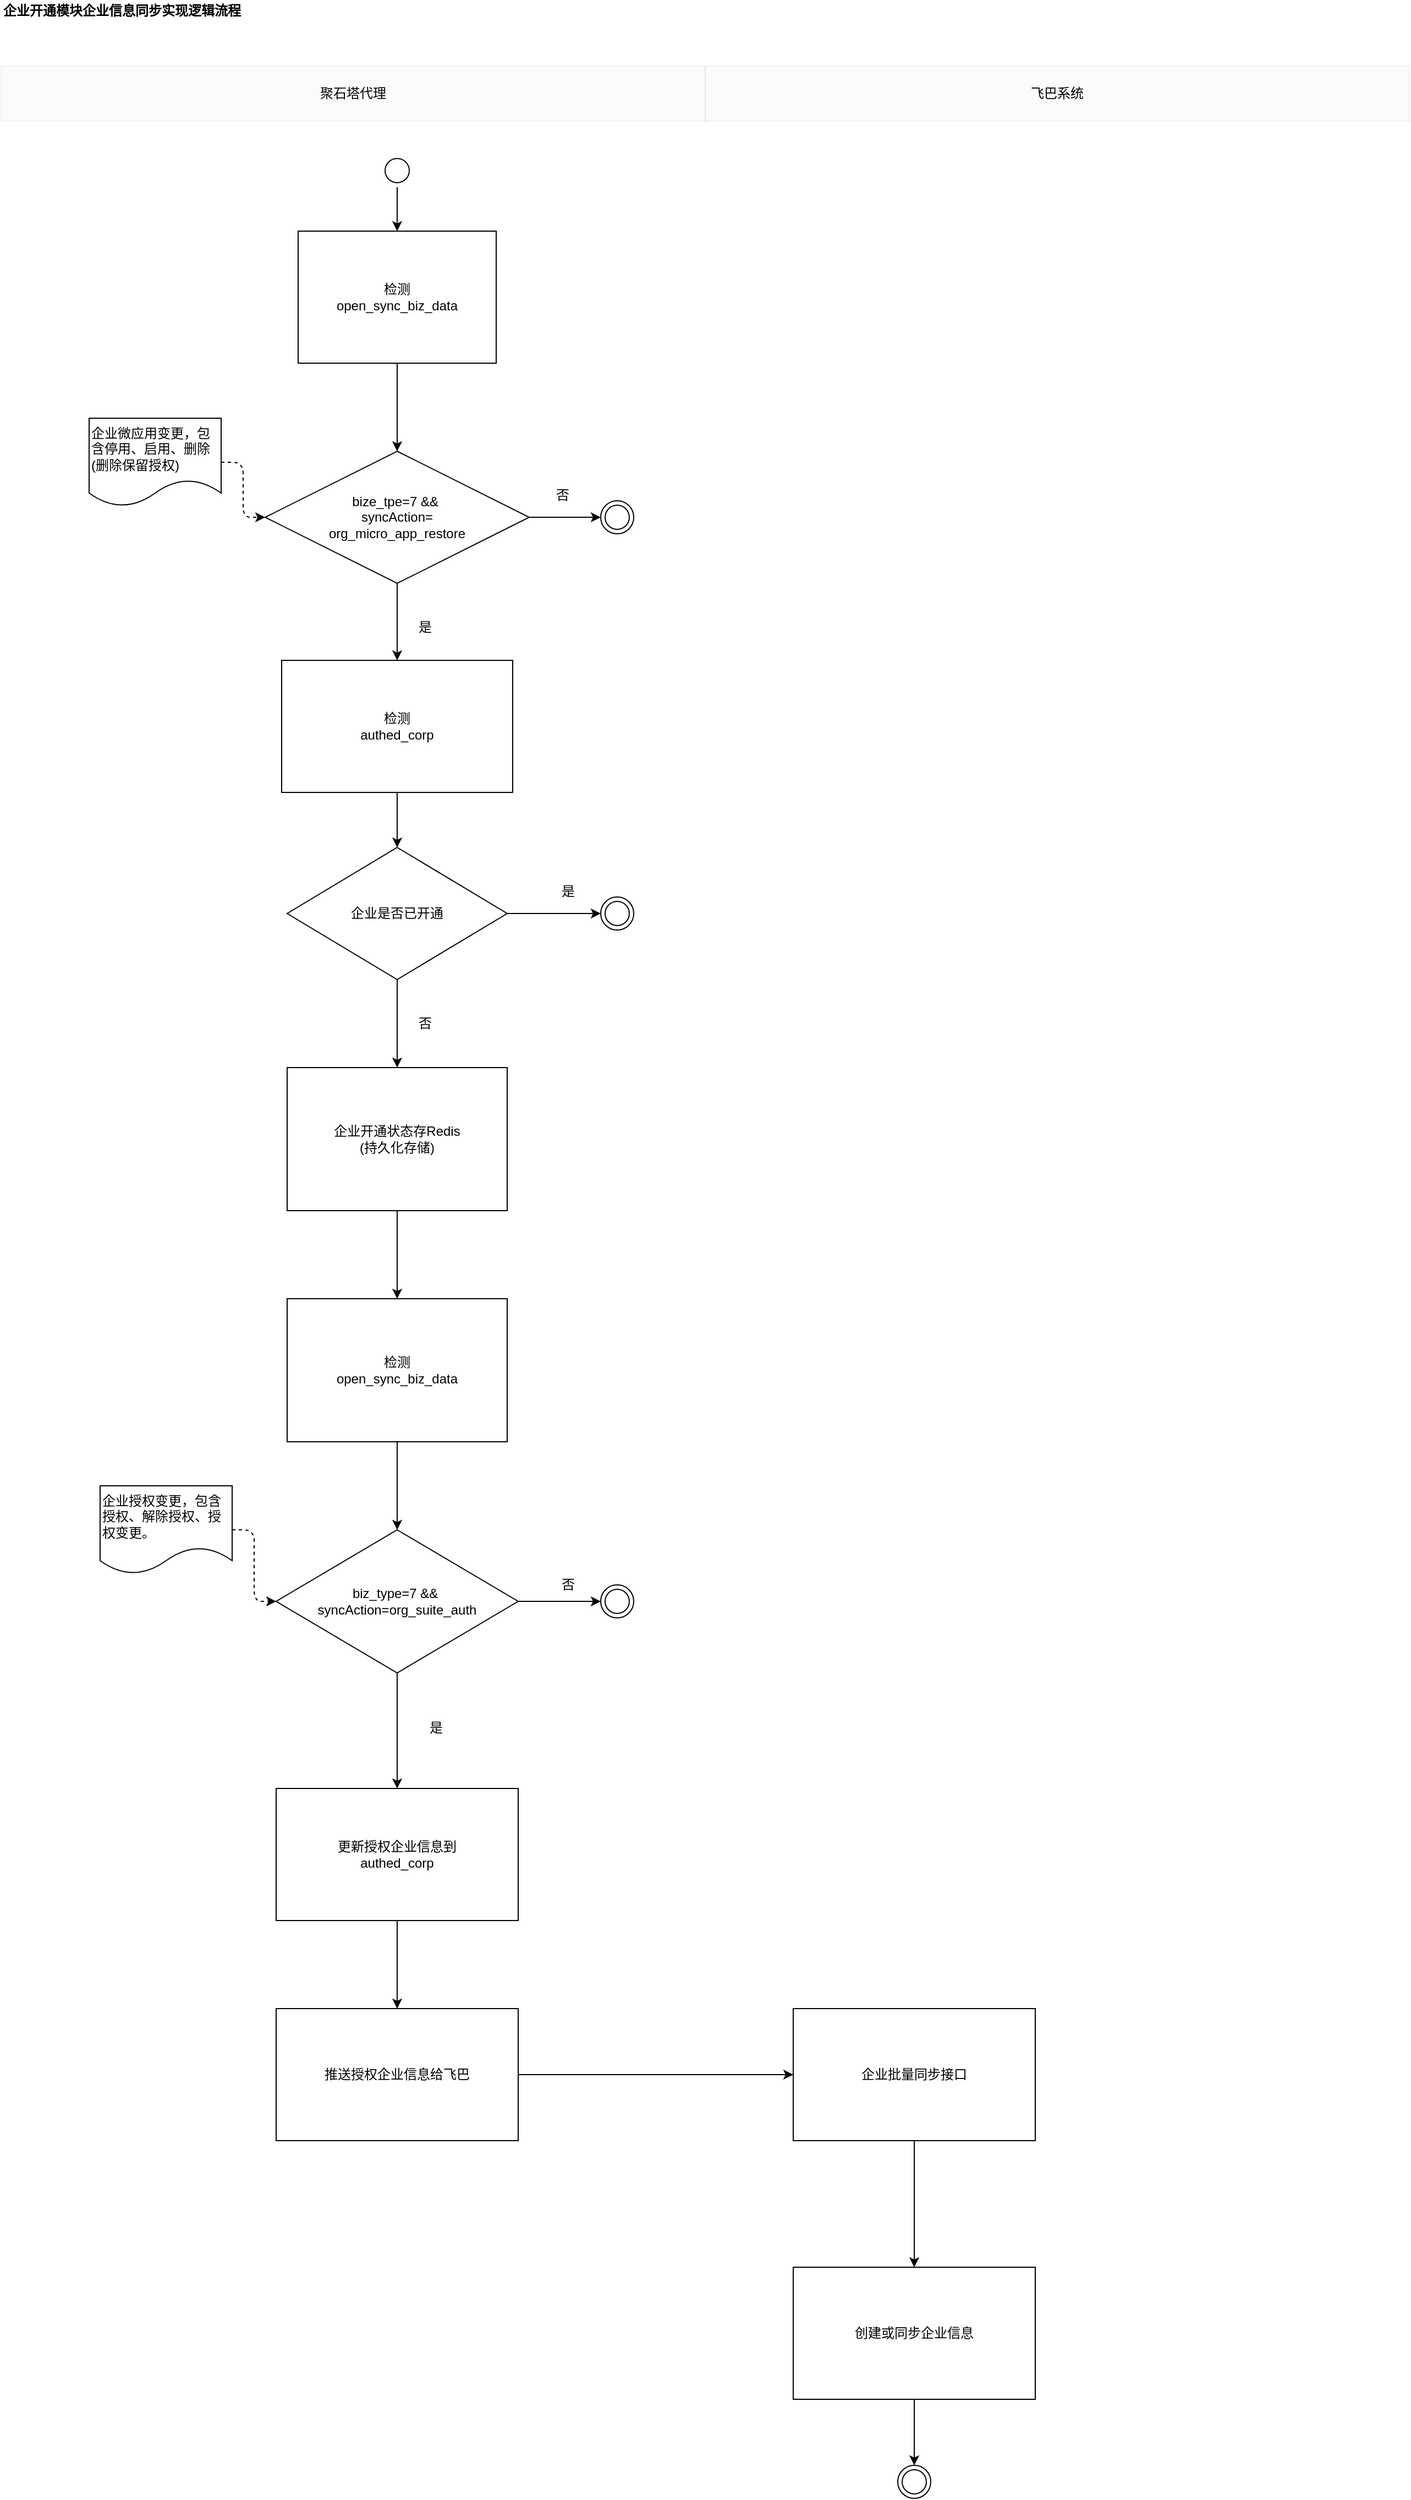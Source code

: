 <mxfile version="14.1.8" type="github" pages="7">
  <diagram name="ent_restore" id="cofH_-7600yR6mZ10CtR">
    <mxGraphModel dx="1422" dy="737" grid="1" gridSize="10" guides="1" tooltips="1" connect="1" arrows="1" fold="1" page="1" pageScale="1" pageWidth="1200" pageHeight="1920" math="0" shadow="0">
      <root>
        <mxCell id="gB4XOEN_suKJdvwulXyf-0" />
        <mxCell id="gB4XOEN_suKJdvwulXyf-1" parent="gB4XOEN_suKJdvwulXyf-0" />
        <mxCell id="gB4XOEN_suKJdvwulXyf-2" value="&lt;b&gt;企业开通模块企业信息同步实现逻辑流程&lt;/b&gt;" style="text;html=1;strokeColor=none;fillColor=none;align=left;verticalAlign=middle;whiteSpace=wrap;" parent="gB4XOEN_suKJdvwulXyf-1" vertex="1">
          <mxGeometry x="40" y="20" width="240" height="20" as="geometry" />
        </mxCell>
        <mxCell id="gB4XOEN_suKJdvwulXyf-42" value="" style="edgeStyle=orthogonalEdgeStyle;orthogonalLoop=1;jettySize=auto;html=1;" parent="gB4XOEN_suKJdvwulXyf-1" source="gB4XOEN_suKJdvwulXyf-38" target="gB4XOEN_suKJdvwulXyf-41" edge="1">
          <mxGeometry relative="1" as="geometry" />
        </mxCell>
        <mxCell id="gB4XOEN_suKJdvwulXyf-38" value="检测&lt;br&gt;open_sync_biz_data" style="whiteSpace=wrap;html=1;" parent="gB4XOEN_suKJdvwulXyf-1" vertex="1">
          <mxGeometry x="310" y="230" width="180" height="120" as="geometry" />
        </mxCell>
        <mxCell id="rns0QHTkYcx_ujNHM9nU-5" value="" style="edgeStyle=orthogonalEdgeStyle;orthogonalLoop=1;jettySize=auto;html=1;" parent="gB4XOEN_suKJdvwulXyf-1" source="gB4XOEN_suKJdvwulXyf-41" target="rns0QHTkYcx_ujNHM9nU-4" edge="1">
          <mxGeometry relative="1" as="geometry" />
        </mxCell>
        <mxCell id="MycRt0sMQrr7fOoQlB-a-0" value="" style="edgeStyle=orthogonalEdgeStyle;rounded=0;orthogonalLoop=1;jettySize=auto;html=1;startArrow=none;startFill=0;endArrow=classic;endFill=1;" edge="1" parent="gB4XOEN_suKJdvwulXyf-1" source="gB4XOEN_suKJdvwulXyf-41" target="cLs2SB6wOsprTwMIOhsa-2">
          <mxGeometry relative="1" as="geometry" />
        </mxCell>
        <mxCell id="gB4XOEN_suKJdvwulXyf-41" value="&lt;span&gt;bize_tpe=7&amp;nbsp;&lt;/span&gt;&lt;span&gt;&amp;amp;&amp;amp;&amp;nbsp;&lt;/span&gt;&lt;br&gt;&lt;span&gt;syncAction=&lt;br&gt;&lt;/span&gt;&lt;span&gt;org_micro_app_restore&lt;/span&gt;" style="rhombus;whiteSpace=wrap;html=1;align=center;" parent="gB4XOEN_suKJdvwulXyf-1" vertex="1">
          <mxGeometry x="280" y="430" width="240" height="120" as="geometry" />
        </mxCell>
        <mxCell id="gB4XOEN_suKJdvwulXyf-58" value="" style="edgeStyle=orthogonalEdgeStyle;orthogonalLoop=1;jettySize=auto;html=1;" parent="gB4XOEN_suKJdvwulXyf-1" source="gB4XOEN_suKJdvwulXyf-51" target="gB4XOEN_suKJdvwulXyf-57" edge="1">
          <mxGeometry relative="1" as="geometry" />
        </mxCell>
        <mxCell id="gB4XOEN_suKJdvwulXyf-51" value="检测&lt;br&gt;open_sync_biz_data" style="whiteSpace=wrap;html=1;" parent="gB4XOEN_suKJdvwulXyf-1" vertex="1">
          <mxGeometry x="300" y="1200" width="200" height="130" as="geometry" />
        </mxCell>
        <mxCell id="rns0QHTkYcx_ujNHM9nU-11" value="" style="edgeStyle=orthogonalEdgeStyle;orthogonalLoop=1;jettySize=auto;html=1;" parent="gB4XOEN_suKJdvwulXyf-1" source="gB4XOEN_suKJdvwulXyf-57" target="rns0QHTkYcx_ujNHM9nU-10" edge="1">
          <mxGeometry relative="1" as="geometry" />
        </mxCell>
        <mxCell id="rns0QHTkYcx_ujNHM9nU-13" value="" style="edgeStyle=orthogonalEdgeStyle;orthogonalLoop=1;jettySize=auto;html=1;" parent="gB4XOEN_suKJdvwulXyf-1" source="gB4XOEN_suKJdvwulXyf-57" target="rns0QHTkYcx_ujNHM9nU-12" edge="1">
          <mxGeometry relative="1" as="geometry" />
        </mxCell>
        <mxCell id="gB4XOEN_suKJdvwulXyf-57" value="&lt;div&gt;biz_type=7 &amp;amp;&amp;amp;&amp;nbsp;&lt;/div&gt;&lt;div&gt;syncAction=org_suite_auth&lt;/div&gt;" style="rhombus;whiteSpace=wrap;html=1;" parent="gB4XOEN_suKJdvwulXyf-1" vertex="1">
          <mxGeometry x="290" y="1410" width="220" height="130" as="geometry" />
        </mxCell>
        <mxCell id="gB4XOEN_suKJdvwulXyf-61" value="" style="edgeStyle=orthogonalEdgeStyle;orthogonalLoop=1;jettySize=auto;html=1;dashed=1;" parent="gB4XOEN_suKJdvwulXyf-1" source="gB4XOEN_suKJdvwulXyf-59" target="gB4XOEN_suKJdvwulXyf-41" edge="1">
          <mxGeometry relative="1" as="geometry" />
        </mxCell>
        <mxCell id="gB4XOEN_suKJdvwulXyf-59" value="&lt;span&gt;企业微应用变更，包含停用、&lt;/span&gt;&lt;span&gt;启用、删除(删除保留授权)&lt;/span&gt;" style="shape=document;whiteSpace=wrap;html=1;boundedLbl=1;align=left;" parent="gB4XOEN_suKJdvwulXyf-1" vertex="1">
          <mxGeometry x="120" y="400" width="120" height="80" as="geometry" />
        </mxCell>
        <mxCell id="gB4XOEN_suKJdvwulXyf-63" value="" style="edgeStyle=orthogonalEdgeStyle;orthogonalLoop=1;jettySize=auto;html=1;dashed=1;" parent="gB4XOEN_suKJdvwulXyf-1" source="gB4XOEN_suKJdvwulXyf-62" target="gB4XOEN_suKJdvwulXyf-57" edge="1">
          <mxGeometry relative="1" as="geometry" />
        </mxCell>
        <mxCell id="gB4XOEN_suKJdvwulXyf-62" value="&lt;span&gt;企业授权变更，包含授权、解除授权、授权变更。&lt;/span&gt;" style="shape=document;whiteSpace=wrap;html=1;boundedLbl=1;align=left;" parent="gB4XOEN_suKJdvwulXyf-1" vertex="1">
          <mxGeometry x="130" y="1370" width="120" height="80" as="geometry" />
        </mxCell>
        <mxCell id="rns0QHTkYcx_ujNHM9nU-8" value="" style="edgeStyle=orthogonalEdgeStyle;orthogonalLoop=1;jettySize=auto;html=1;" parent="gB4XOEN_suKJdvwulXyf-1" source="gB4XOEN_suKJdvwulXyf-67" target="rns0QHTkYcx_ujNHM9nU-7" edge="1">
          <mxGeometry relative="1" as="geometry" />
        </mxCell>
        <mxCell id="MycRt0sMQrr7fOoQlB-a-4" value="" style="edgeStyle=orthogonalEdgeStyle;rounded=0;orthogonalLoop=1;jettySize=auto;html=1;startArrow=none;startFill=0;endArrow=classic;endFill=1;" edge="1" parent="gB4XOEN_suKJdvwulXyf-1" source="gB4XOEN_suKJdvwulXyf-67" target="MycRt0sMQrr7fOoQlB-a-3">
          <mxGeometry relative="1" as="geometry" />
        </mxCell>
        <mxCell id="gB4XOEN_suKJdvwulXyf-67" value="&lt;span&gt;企业是否已开通&lt;/span&gt;" style="rhombus;whiteSpace=wrap;html=1;" parent="gB4XOEN_suKJdvwulXyf-1" vertex="1">
          <mxGeometry x="300" y="790" width="200" height="120" as="geometry" />
        </mxCell>
        <mxCell id="rns0QHTkYcx_ujNHM9nU-0" value="是" style="text;html=1;align=center;verticalAlign=middle;resizable=0;points=[];autosize=1;" parent="gB4XOEN_suKJdvwulXyf-1" vertex="1">
          <mxGeometry x="410" y="580" width="30" height="20" as="geometry" />
        </mxCell>
        <mxCell id="rns0QHTkYcx_ujNHM9nU-1" value="否" style="text;html=1;align=center;verticalAlign=middle;resizable=0;points=[];autosize=1;" parent="gB4XOEN_suKJdvwulXyf-1" vertex="1">
          <mxGeometry x="410" y="940" width="30" height="20" as="geometry" />
        </mxCell>
        <mxCell id="rns0QHTkYcx_ujNHM9nU-15" value="" style="edgeStyle=orthogonalEdgeStyle;orthogonalLoop=1;jettySize=auto;html=1;" parent="gB4XOEN_suKJdvwulXyf-1" source="rns0QHTkYcx_ujNHM9nU-2" target="gB4XOEN_suKJdvwulXyf-38" edge="1">
          <mxGeometry relative="1" as="geometry" />
        </mxCell>
        <mxCell id="rns0QHTkYcx_ujNHM9nU-2" value="" style="ellipse;html=1;shape=startState;" parent="gB4XOEN_suKJdvwulXyf-1" vertex="1">
          <mxGeometry x="385" y="160" width="30" height="30" as="geometry" />
        </mxCell>
        <mxCell id="rns0QHTkYcx_ujNHM9nU-4" value="" style="ellipse;html=1;shape=endState;" parent="gB4XOEN_suKJdvwulXyf-1" vertex="1">
          <mxGeometry x="585" y="475" width="30" height="30" as="geometry" />
        </mxCell>
        <mxCell id="rns0QHTkYcx_ujNHM9nU-6" value="否" style="text;html=1;align=center;verticalAlign=middle;resizable=0;points=[];autosize=1;" parent="gB4XOEN_suKJdvwulXyf-1" vertex="1">
          <mxGeometry x="535" y="460" width="30" height="20" as="geometry" />
        </mxCell>
        <mxCell id="rns0QHTkYcx_ujNHM9nU-7" value="" style="ellipse;html=1;shape=endState;" parent="gB4XOEN_suKJdvwulXyf-1" vertex="1">
          <mxGeometry x="585" y="835" width="30" height="30" as="geometry" />
        </mxCell>
        <mxCell id="rns0QHTkYcx_ujNHM9nU-9" value="是" style="text;html=1;align=center;verticalAlign=middle;resizable=0;points=[];autosize=1;" parent="gB4XOEN_suKJdvwulXyf-1" vertex="1">
          <mxGeometry x="540" y="820" width="30" height="20" as="geometry" />
        </mxCell>
        <mxCell id="rsc9iZIdJ4WINRdKeZPf-1" value="" style="edgeStyle=orthogonalEdgeStyle;rounded=0;orthogonalLoop=1;jettySize=auto;html=1;" edge="1" parent="gB4XOEN_suKJdvwulXyf-1" source="rns0QHTkYcx_ujNHM9nU-10" target="rsc9iZIdJ4WINRdKeZPf-0">
          <mxGeometry relative="1" as="geometry" />
        </mxCell>
        <mxCell id="rns0QHTkYcx_ujNHM9nU-10" value="更新授权企业信息到&lt;br&gt;&lt;div&gt;&lt;span&gt;authed_corp&lt;/span&gt;&lt;/div&gt;" style="whiteSpace=wrap;html=1;" parent="gB4XOEN_suKJdvwulXyf-1" vertex="1">
          <mxGeometry x="290" y="1645" width="220" height="120" as="geometry" />
        </mxCell>
        <mxCell id="rns0QHTkYcx_ujNHM9nU-12" value="" style="ellipse;html=1;shape=endState;" parent="gB4XOEN_suKJdvwulXyf-1" vertex="1">
          <mxGeometry x="585" y="1460" width="30" height="30" as="geometry" />
        </mxCell>
        <mxCell id="pIMiboLSMXcS5JoiqLVS-0" value="是" style="text;html=1;align=center;verticalAlign=middle;resizable=0;points=[];autosize=1;" vertex="1" parent="gB4XOEN_suKJdvwulXyf-1">
          <mxGeometry x="420" y="1580" width="30" height="20" as="geometry" />
        </mxCell>
        <mxCell id="pIMiboLSMXcS5JoiqLVS-1" value="否" style="text;html=1;align=center;verticalAlign=middle;resizable=0;points=[];autosize=1;" vertex="1" parent="gB4XOEN_suKJdvwulXyf-1">
          <mxGeometry x="540" y="1450" width="30" height="20" as="geometry" />
        </mxCell>
        <mxCell id="rsc9iZIdJ4WINRdKeZPf-3" value="" style="edgeStyle=orthogonalEdgeStyle;rounded=0;orthogonalLoop=1;jettySize=auto;html=1;" edge="1" parent="gB4XOEN_suKJdvwulXyf-1" source="rsc9iZIdJ4WINRdKeZPf-0" target="rsc9iZIdJ4WINRdKeZPf-2">
          <mxGeometry relative="1" as="geometry" />
        </mxCell>
        <mxCell id="rsc9iZIdJ4WINRdKeZPf-0" value="推送授权企业信息给飞巴" style="whiteSpace=wrap;html=1;" vertex="1" parent="gB4XOEN_suKJdvwulXyf-1">
          <mxGeometry x="290" y="1845" width="220" height="120" as="geometry" />
        </mxCell>
        <mxCell id="rsc9iZIdJ4WINRdKeZPf-5" value="" style="edgeStyle=orthogonalEdgeStyle;rounded=0;orthogonalLoop=1;jettySize=auto;html=1;" edge="1" parent="gB4XOEN_suKJdvwulXyf-1" source="rsc9iZIdJ4WINRdKeZPf-2" target="rsc9iZIdJ4WINRdKeZPf-4">
          <mxGeometry relative="1" as="geometry" />
        </mxCell>
        <mxCell id="rsc9iZIdJ4WINRdKeZPf-2" value="企业批量同步接口" style="whiteSpace=wrap;html=1;" vertex="1" parent="gB4XOEN_suKJdvwulXyf-1">
          <mxGeometry x="760" y="1845" width="220" height="120" as="geometry" />
        </mxCell>
        <mxCell id="rsc9iZIdJ4WINRdKeZPf-7" value="" style="edgeStyle=orthogonalEdgeStyle;rounded=0;orthogonalLoop=1;jettySize=auto;html=1;" edge="1" parent="gB4XOEN_suKJdvwulXyf-1" source="rsc9iZIdJ4WINRdKeZPf-4" target="rsc9iZIdJ4WINRdKeZPf-6">
          <mxGeometry relative="1" as="geometry" />
        </mxCell>
        <mxCell id="rsc9iZIdJ4WINRdKeZPf-4" value="创建或同步企业信息" style="whiteSpace=wrap;html=1;" vertex="1" parent="gB4XOEN_suKJdvwulXyf-1">
          <mxGeometry x="760" y="2080" width="220" height="120" as="geometry" />
        </mxCell>
        <mxCell id="rsc9iZIdJ4WINRdKeZPf-6" value="" style="ellipse;html=1;shape=endState;" vertex="1" parent="gB4XOEN_suKJdvwulXyf-1">
          <mxGeometry x="855" y="2260" width="30" height="30" as="geometry" />
        </mxCell>
        <mxCell id="cLs2SB6wOsprTwMIOhsa-4" value="" style="edgeStyle=orthogonalEdgeStyle;rounded=0;orthogonalLoop=1;jettySize=auto;html=1;startArrow=none;startFill=0;endArrow=classic;endFill=1;" edge="1" parent="gB4XOEN_suKJdvwulXyf-1" source="cLs2SB6wOsprTwMIOhsa-2" target="gB4XOEN_suKJdvwulXyf-67">
          <mxGeometry relative="1" as="geometry" />
        </mxCell>
        <mxCell id="cLs2SB6wOsprTwMIOhsa-2" value="&lt;span&gt;检测&lt;/span&gt;&lt;br&gt;&lt;span&gt;authed_corp&lt;/span&gt;" style="whiteSpace=wrap;html=1;" vertex="1" parent="gB4XOEN_suKJdvwulXyf-1">
          <mxGeometry x="295" y="620" width="210" height="120" as="geometry" />
        </mxCell>
        <mxCell id="MycRt0sMQrr7fOoQlB-a-5" value="" style="edgeStyle=orthogonalEdgeStyle;rounded=0;orthogonalLoop=1;jettySize=auto;html=1;startArrow=none;startFill=0;endArrow=classic;endFill=1;" edge="1" parent="gB4XOEN_suKJdvwulXyf-1" source="MycRt0sMQrr7fOoQlB-a-3" target="gB4XOEN_suKJdvwulXyf-51">
          <mxGeometry relative="1" as="geometry" />
        </mxCell>
        <mxCell id="MycRt0sMQrr7fOoQlB-a-3" value="企业开通状态存Redis&lt;br&gt;(持久化存储)" style="whiteSpace=wrap;html=1;" vertex="1" parent="gB4XOEN_suKJdvwulXyf-1">
          <mxGeometry x="300" y="990" width="200" height="130" as="geometry" />
        </mxCell>
        <mxCell id="rsc9iZIdJ4WINRdKeZPf-8" value="聚石塔代理" style="rounded=0;whiteSpace=wrap;html=1;opacity=5;fillColor=#B3B3B3;" vertex="1" parent="gB4XOEN_suKJdvwulXyf-1">
          <mxGeometry x="40" y="80" width="640" height="50" as="geometry" />
        </mxCell>
        <mxCell id="rsc9iZIdJ4WINRdKeZPf-9" value="飞巴系统" style="rounded=0;whiteSpace=wrap;html=1;opacity=5;fillColor=#B3B3B3;" vertex="1" parent="gB4XOEN_suKJdvwulXyf-1">
          <mxGeometry x="680" y="80" width="640" height="50" as="geometry" />
        </mxCell>
      </root>
    </mxGraphModel>
  </diagram>
  <diagram name="ent_info_update" id="UB9o2yfRqefHq6tTSvd1">
    <mxGraphModel dx="1422" dy="737" grid="1" gridSize="10" guides="1" tooltips="1" connect="1" arrows="1" fold="1" page="1" pageScale="1" pageWidth="1200" pageHeight="1920" math="0" shadow="0">
      <root>
        <mxCell id="KtOA7Fv99p4GCc4J6uqq-0" />
        <mxCell id="KtOA7Fv99p4GCc4J6uqq-1" parent="KtOA7Fv99p4GCc4J6uqq-0" />
        <mxCell id="KtOA7Fv99p4GCc4J6uqq-2" value="&lt;b&gt;企业信息变更同步实现逻辑流程&lt;/b&gt;" style="text;html=1;strokeColor=none;fillColor=none;align=left;verticalAlign=middle;whiteSpace=wrap;" vertex="1" parent="KtOA7Fv99p4GCc4J6uqq-1">
          <mxGeometry x="40" y="20" width="240" height="20" as="geometry" />
        </mxCell>
        <mxCell id="KtOA7Fv99p4GCc4J6uqq-3" value="" style="edgeStyle=orthogonalEdgeStyle;orthogonalLoop=1;jettySize=auto;html=1;" edge="1" parent="KtOA7Fv99p4GCc4J6uqq-1" source="KtOA7Fv99p4GCc4J6uqq-4" target="KtOA7Fv99p4GCc4J6uqq-7">
          <mxGeometry relative="1" as="geometry" />
        </mxCell>
        <mxCell id="KtOA7Fv99p4GCc4J6uqq-4" value="检测&lt;br&gt;open_sync_biz_data" style="whiteSpace=wrap;html=1;" vertex="1" parent="KtOA7Fv99p4GCc4J6uqq-1">
          <mxGeometry x="310" y="230" width="180" height="120" as="geometry" />
        </mxCell>
        <mxCell id="KtOA7Fv99p4GCc4J6uqq-5" value="" style="edgeStyle=orthogonalEdgeStyle;orthogonalLoop=1;jettySize=auto;html=1;" edge="1" parent="KtOA7Fv99p4GCc4J6uqq-1" source="KtOA7Fv99p4GCc4J6uqq-7" target="KtOA7Fv99p4GCc4J6uqq-11">
          <mxGeometry relative="1" as="geometry" />
        </mxCell>
        <mxCell id="KtOA7Fv99p4GCc4J6uqq-6" value="" style="edgeStyle=orthogonalEdgeStyle;orthogonalLoop=1;jettySize=auto;html=1;" edge="1" parent="KtOA7Fv99p4GCc4J6uqq-1" source="KtOA7Fv99p4GCc4J6uqq-7" target="KtOA7Fv99p4GCc4J6uqq-19">
          <mxGeometry relative="1" as="geometry" />
        </mxCell>
        <mxCell id="KtOA7Fv99p4GCc4J6uqq-7" value="biz_type=16" style="rhombus;whiteSpace=wrap;html=1;align=center;" vertex="1" parent="KtOA7Fv99p4GCc4J6uqq-1">
          <mxGeometry x="280" y="430" width="240" height="120" as="geometry" />
        </mxCell>
        <mxCell id="KtOA7Fv99p4GCc4J6uqq-8" value="" style="edgeStyle=orthogonalEdgeStyle;orthogonalLoop=1;jettySize=auto;html=1;dashed=1;" edge="1" parent="KtOA7Fv99p4GCc4J6uqq-1" source="KtOA7Fv99p4GCc4J6uqq-9" target="KtOA7Fv99p4GCc4J6uqq-7">
          <mxGeometry relative="1" as="geometry" />
        </mxCell>
        <mxCell id="KtOA7Fv99p4GCc4J6uqq-9" value="企业变更，包含企业修改、删除" style="shape=document;whiteSpace=wrap;html=1;boundedLbl=1;align=left;" vertex="1" parent="KtOA7Fv99p4GCc4J6uqq-1">
          <mxGeometry x="120" y="400" width="120" height="80" as="geometry" />
        </mxCell>
        <mxCell id="KtOA7Fv99p4GCc4J6uqq-10" value="" style="edgeStyle=orthogonalEdgeStyle;orthogonalLoop=1;jettySize=auto;html=1;" edge="1" parent="KtOA7Fv99p4GCc4J6uqq-1" source="KtOA7Fv99p4GCc4J6uqq-11" target="KtOA7Fv99p4GCc4J6uqq-14">
          <mxGeometry relative="1" as="geometry" />
        </mxCell>
        <mxCell id="KtOA7Fv99p4GCc4J6uqq-11" value="Redis中取当前企业开通状态" style="whiteSpace=wrap;html=1;" vertex="1" parent="KtOA7Fv99p4GCc4J6uqq-1">
          <mxGeometry x="295" y="630" width="210" height="120" as="geometry" />
        </mxCell>
        <mxCell id="KtOA7Fv99p4GCc4J6uqq-12" value="" style="edgeStyle=orthogonalEdgeStyle;orthogonalLoop=1;jettySize=auto;html=1;" edge="1" parent="KtOA7Fv99p4GCc4J6uqq-1" source="KtOA7Fv99p4GCc4J6uqq-14" target="KtOA7Fv99p4GCc4J6uqq-21">
          <mxGeometry relative="1" as="geometry" />
        </mxCell>
        <mxCell id="KtOA7Fv99p4GCc4J6uqq-13" value="" style="edgeStyle=orthogonalEdgeStyle;rounded=0;orthogonalLoop=1;jettySize=auto;html=1;startArrow=none;startFill=0;endArrow=classic;endFill=1;" edge="1" parent="KtOA7Fv99p4GCc4J6uqq-1" source="KtOA7Fv99p4GCc4J6uqq-14" target="KtOA7Fv99p4GCc4J6uqq-24">
          <mxGeometry relative="1" as="geometry" />
        </mxCell>
        <mxCell id="KtOA7Fv99p4GCc4J6uqq-14" value="&lt;span&gt;企业是否已开通&lt;/span&gt;" style="rhombus;whiteSpace=wrap;html=1;" vertex="1" parent="KtOA7Fv99p4GCc4J6uqq-1">
          <mxGeometry x="300" y="830" width="200" height="120" as="geometry" />
        </mxCell>
        <mxCell id="KtOA7Fv99p4GCc4J6uqq-15" value="是" style="text;html=1;align=center;verticalAlign=middle;resizable=0;points=[];autosize=1;" vertex="1" parent="KtOA7Fv99p4GCc4J6uqq-1">
          <mxGeometry x="410" y="580" width="30" height="20" as="geometry" />
        </mxCell>
        <mxCell id="KtOA7Fv99p4GCc4J6uqq-16" value="是" style="text;html=1;align=center;verticalAlign=middle;resizable=0;points=[];autosize=1;" vertex="1" parent="KtOA7Fv99p4GCc4J6uqq-1">
          <mxGeometry x="415" y="970" width="30" height="20" as="geometry" />
        </mxCell>
        <mxCell id="KtOA7Fv99p4GCc4J6uqq-17" value="" style="edgeStyle=orthogonalEdgeStyle;orthogonalLoop=1;jettySize=auto;html=1;" edge="1" parent="KtOA7Fv99p4GCc4J6uqq-1" source="KtOA7Fv99p4GCc4J6uqq-18" target="KtOA7Fv99p4GCc4J6uqq-4">
          <mxGeometry relative="1" as="geometry" />
        </mxCell>
        <mxCell id="KtOA7Fv99p4GCc4J6uqq-18" value="" style="ellipse;html=1;shape=startState;" vertex="1" parent="KtOA7Fv99p4GCc4J6uqq-1">
          <mxGeometry x="385" y="160" width="30" height="30" as="geometry" />
        </mxCell>
        <mxCell id="KtOA7Fv99p4GCc4J6uqq-19" value="" style="ellipse;html=1;shape=endState;" vertex="1" parent="KtOA7Fv99p4GCc4J6uqq-1">
          <mxGeometry x="585" y="475" width="30" height="30" as="geometry" />
        </mxCell>
        <mxCell id="KtOA7Fv99p4GCc4J6uqq-20" value="否" style="text;html=1;align=center;verticalAlign=middle;resizable=0;points=[];autosize=1;" vertex="1" parent="KtOA7Fv99p4GCc4J6uqq-1">
          <mxGeometry x="535" y="460" width="30" height="20" as="geometry" />
        </mxCell>
        <mxCell id="KtOA7Fv99p4GCc4J6uqq-21" value="" style="ellipse;html=1;shape=endState;" vertex="1" parent="KtOA7Fv99p4GCc4J6uqq-1">
          <mxGeometry x="585" y="875" width="30" height="30" as="geometry" />
        </mxCell>
        <mxCell id="KtOA7Fv99p4GCc4J6uqq-22" value="否" style="text;html=1;align=center;verticalAlign=middle;resizable=0;points=[];autosize=1;" vertex="1" parent="KtOA7Fv99p4GCc4J6uqq-1">
          <mxGeometry x="530" y="860" width="30" height="20" as="geometry" />
        </mxCell>
        <mxCell id="KtOA7Fv99p4GCc4J6uqq-23" value="" style="edgeStyle=orthogonalEdgeStyle;rounded=0;orthogonalLoop=1;jettySize=auto;html=1;" edge="1" parent="KtOA7Fv99p4GCc4J6uqq-1" source="KtOA7Fv99p4GCc4J6uqq-24" target="KtOA7Fv99p4GCc4J6uqq-26">
          <mxGeometry relative="1" as="geometry" />
        </mxCell>
        <mxCell id="KtOA7Fv99p4GCc4J6uqq-24" value="推送企业信息给飞巴" style="whiteSpace=wrap;html=1;" vertex="1" parent="KtOA7Fv99p4GCc4J6uqq-1">
          <mxGeometry x="290" y="1040" width="220" height="120" as="geometry" />
        </mxCell>
        <mxCell id="KtOA7Fv99p4GCc4J6uqq-25" value="" style="edgeStyle=orthogonalEdgeStyle;rounded=0;orthogonalLoop=1;jettySize=auto;html=1;" edge="1" parent="KtOA7Fv99p4GCc4J6uqq-1" source="KtOA7Fv99p4GCc4J6uqq-26" target="KtOA7Fv99p4GCc4J6uqq-28">
          <mxGeometry relative="1" as="geometry" />
        </mxCell>
        <mxCell id="KtOA7Fv99p4GCc4J6uqq-26" value="企业批量同步接口" style="whiteSpace=wrap;html=1;" vertex="1" parent="KtOA7Fv99p4GCc4J6uqq-1">
          <mxGeometry x="740" y="1040" width="220" height="120" as="geometry" />
        </mxCell>
        <mxCell id="KtOA7Fv99p4GCc4J6uqq-27" value="" style="edgeStyle=orthogonalEdgeStyle;rounded=0;orthogonalLoop=1;jettySize=auto;html=1;" edge="1" parent="KtOA7Fv99p4GCc4J6uqq-1" source="KtOA7Fv99p4GCc4J6uqq-28" target="KtOA7Fv99p4GCc4J6uqq-29">
          <mxGeometry relative="1" as="geometry" />
        </mxCell>
        <mxCell id="KtOA7Fv99p4GCc4J6uqq-28" value="创建或同步企业" style="whiteSpace=wrap;html=1;" vertex="1" parent="KtOA7Fv99p4GCc4J6uqq-1">
          <mxGeometry x="740" y="1275" width="220" height="120" as="geometry" />
        </mxCell>
        <mxCell id="KtOA7Fv99p4GCc4J6uqq-29" value="" style="ellipse;html=1;shape=endState;" vertex="1" parent="KtOA7Fv99p4GCc4J6uqq-1">
          <mxGeometry x="835" y="1455" width="30" height="30" as="geometry" />
        </mxCell>
        <mxCell id="VydCSq5v-_dmKDnDk7ey-0" value="聚石塔代理" style="rounded=0;whiteSpace=wrap;html=1;opacity=5;fillColor=#B3B3B3;" vertex="1" parent="KtOA7Fv99p4GCc4J6uqq-1">
          <mxGeometry x="40" y="80" width="640" height="50" as="geometry" />
        </mxCell>
        <mxCell id="VydCSq5v-_dmKDnDk7ey-1" value="飞巴系统" style="rounded=0;whiteSpace=wrap;html=1;opacity=5;fillColor=#B3B3B3;" vertex="1" parent="KtOA7Fv99p4GCc4J6uqq-1">
          <mxGeometry x="680" y="80" width="640" height="50" as="geometry" />
        </mxCell>
      </root>
    </mxGraphModel>
  </diagram>
  <diagram name="ent_dept_update" id="P8ZVynXvu25Ooc5HI1ys">
    <mxGraphModel dx="1422" dy="737" grid="1" gridSize="10" guides="1" tooltips="1" connect="1" arrows="1" fold="1" page="1" pageScale="1" pageWidth="1200" pageHeight="1920" math="0" shadow="0">
      <root>
        <mxCell id="yXLaSTSPQwd68Mz4YM5M-0" />
        <mxCell id="yXLaSTSPQwd68Mz4YM5M-1" parent="yXLaSTSPQwd68Mz4YM5M-0" />
        <mxCell id="yXLaSTSPQwd68Mz4YM5M-6" value="&lt;b&gt;企业部门变更同步实现逻辑流程&lt;/b&gt;" style="text;html=1;strokeColor=none;fillColor=none;align=left;verticalAlign=middle;whiteSpace=wrap;" vertex="1" parent="yXLaSTSPQwd68Mz4YM5M-1">
          <mxGeometry x="40" y="20" width="240" height="20" as="geometry" />
        </mxCell>
        <mxCell id="yXLaSTSPQwd68Mz4YM5M-7" value="" style="edgeStyle=orthogonalEdgeStyle;orthogonalLoop=1;jettySize=auto;html=1;" edge="1" parent="yXLaSTSPQwd68Mz4YM5M-1" source="yXLaSTSPQwd68Mz4YM5M-8" target="yXLaSTSPQwd68Mz4YM5M-11">
          <mxGeometry relative="1" as="geometry" />
        </mxCell>
        <mxCell id="yXLaSTSPQwd68Mz4YM5M-8" value="检测&lt;br&gt;open_sync_biz_data" style="whiteSpace=wrap;html=1;" vertex="1" parent="yXLaSTSPQwd68Mz4YM5M-1">
          <mxGeometry x="310" y="230" width="180" height="120" as="geometry" />
        </mxCell>
        <mxCell id="yXLaSTSPQwd68Mz4YM5M-9" value="" style="edgeStyle=orthogonalEdgeStyle;orthogonalLoop=1;jettySize=auto;html=1;" edge="1" parent="yXLaSTSPQwd68Mz4YM5M-1" source="yXLaSTSPQwd68Mz4YM5M-11" target="yXLaSTSPQwd68Mz4YM5M-22">
          <mxGeometry relative="1" as="geometry" />
        </mxCell>
        <mxCell id="yXLaSTSPQwd68Mz4YM5M-10" value="" style="edgeStyle=orthogonalEdgeStyle;orthogonalLoop=1;jettySize=auto;html=1;" edge="1" parent="yXLaSTSPQwd68Mz4YM5M-1" source="yXLaSTSPQwd68Mz4YM5M-11" target="yXLaSTSPQwd68Mz4YM5M-30">
          <mxGeometry relative="1" as="geometry" />
        </mxCell>
        <mxCell id="yXLaSTSPQwd68Mz4YM5M-11" value="biz_type=14" style="rhombus;whiteSpace=wrap;html=1;align=center;" vertex="1" parent="yXLaSTSPQwd68Mz4YM5M-1">
          <mxGeometry x="280" y="430" width="240" height="120" as="geometry" />
        </mxCell>
        <mxCell id="yXLaSTSPQwd68Mz4YM5M-17" value="" style="edgeStyle=orthogonalEdgeStyle;orthogonalLoop=1;jettySize=auto;html=1;dashed=1;" edge="1" parent="yXLaSTSPQwd68Mz4YM5M-1" source="yXLaSTSPQwd68Mz4YM5M-18" target="yXLaSTSPQwd68Mz4YM5M-11">
          <mxGeometry relative="1" as="geometry" />
        </mxCell>
        <mxCell id="yXLaSTSPQwd68Mz4YM5M-18" value="企业部门变更，包含部门添加、修改、删除" style="shape=document;whiteSpace=wrap;html=1;boundedLbl=1;align=left;" vertex="1" parent="yXLaSTSPQwd68Mz4YM5M-1">
          <mxGeometry x="120" y="400" width="120" height="80" as="geometry" />
        </mxCell>
        <mxCell id="yXLaSTSPQwd68Mz4YM5M-21" value="" style="edgeStyle=orthogonalEdgeStyle;orthogonalLoop=1;jettySize=auto;html=1;" edge="1" parent="yXLaSTSPQwd68Mz4YM5M-1" source="yXLaSTSPQwd68Mz4YM5M-22" target="yXLaSTSPQwd68Mz4YM5M-25">
          <mxGeometry relative="1" as="geometry" />
        </mxCell>
        <mxCell id="yXLaSTSPQwd68Mz4YM5M-22" value="Redis中取当前企业开通状态" style="whiteSpace=wrap;html=1;" vertex="1" parent="yXLaSTSPQwd68Mz4YM5M-1">
          <mxGeometry x="295" y="630" width="210" height="120" as="geometry" />
        </mxCell>
        <mxCell id="yXLaSTSPQwd68Mz4YM5M-24" value="" style="edgeStyle=orthogonalEdgeStyle;orthogonalLoop=1;jettySize=auto;html=1;" edge="1" parent="yXLaSTSPQwd68Mz4YM5M-1" source="yXLaSTSPQwd68Mz4YM5M-25" target="yXLaSTSPQwd68Mz4YM5M-32">
          <mxGeometry relative="1" as="geometry" />
        </mxCell>
        <mxCell id="udz_x8pjUva0_WW5162y-1" value="" style="edgeStyle=orthogonalEdgeStyle;rounded=0;orthogonalLoop=1;jettySize=auto;html=1;startArrow=none;startFill=0;endArrow=classic;endFill=1;" edge="1" parent="yXLaSTSPQwd68Mz4YM5M-1" source="yXLaSTSPQwd68Mz4YM5M-25" target="yXLaSTSPQwd68Mz4YM5M-40">
          <mxGeometry relative="1" as="geometry" />
        </mxCell>
        <mxCell id="yXLaSTSPQwd68Mz4YM5M-25" value="&lt;span&gt;企业是否已开通&lt;/span&gt;" style="rhombus;whiteSpace=wrap;html=1;" vertex="1" parent="yXLaSTSPQwd68Mz4YM5M-1">
          <mxGeometry x="300" y="830" width="200" height="120" as="geometry" />
        </mxCell>
        <mxCell id="yXLaSTSPQwd68Mz4YM5M-26" value="是" style="text;html=1;align=center;verticalAlign=middle;resizable=0;points=[];autosize=1;" vertex="1" parent="yXLaSTSPQwd68Mz4YM5M-1">
          <mxGeometry x="410" y="580" width="30" height="20" as="geometry" />
        </mxCell>
        <mxCell id="yXLaSTSPQwd68Mz4YM5M-27" value="是" style="text;html=1;align=center;verticalAlign=middle;resizable=0;points=[];autosize=1;" vertex="1" parent="yXLaSTSPQwd68Mz4YM5M-1">
          <mxGeometry x="415" y="970" width="30" height="20" as="geometry" />
        </mxCell>
        <mxCell id="yXLaSTSPQwd68Mz4YM5M-28" value="" style="edgeStyle=orthogonalEdgeStyle;orthogonalLoop=1;jettySize=auto;html=1;" edge="1" parent="yXLaSTSPQwd68Mz4YM5M-1" source="yXLaSTSPQwd68Mz4YM5M-29" target="yXLaSTSPQwd68Mz4YM5M-8">
          <mxGeometry relative="1" as="geometry" />
        </mxCell>
        <mxCell id="yXLaSTSPQwd68Mz4YM5M-29" value="" style="ellipse;html=1;shape=startState;" vertex="1" parent="yXLaSTSPQwd68Mz4YM5M-1">
          <mxGeometry x="385" y="160" width="30" height="30" as="geometry" />
        </mxCell>
        <mxCell id="yXLaSTSPQwd68Mz4YM5M-30" value="" style="ellipse;html=1;shape=endState;" vertex="1" parent="yXLaSTSPQwd68Mz4YM5M-1">
          <mxGeometry x="585" y="475" width="30" height="30" as="geometry" />
        </mxCell>
        <mxCell id="yXLaSTSPQwd68Mz4YM5M-31" value="否" style="text;html=1;align=center;verticalAlign=middle;resizable=0;points=[];autosize=1;" vertex="1" parent="yXLaSTSPQwd68Mz4YM5M-1">
          <mxGeometry x="535" y="460" width="30" height="20" as="geometry" />
        </mxCell>
        <mxCell id="yXLaSTSPQwd68Mz4YM5M-32" value="" style="ellipse;html=1;shape=endState;" vertex="1" parent="yXLaSTSPQwd68Mz4YM5M-1">
          <mxGeometry x="585" y="875" width="30" height="30" as="geometry" />
        </mxCell>
        <mxCell id="yXLaSTSPQwd68Mz4YM5M-33" value="否" style="text;html=1;align=center;verticalAlign=middle;resizable=0;points=[];autosize=1;" vertex="1" parent="yXLaSTSPQwd68Mz4YM5M-1">
          <mxGeometry x="530" y="860" width="30" height="20" as="geometry" />
        </mxCell>
        <mxCell id="yXLaSTSPQwd68Mz4YM5M-39" value="" style="edgeStyle=orthogonalEdgeStyle;rounded=0;orthogonalLoop=1;jettySize=auto;html=1;" edge="1" parent="yXLaSTSPQwd68Mz4YM5M-1" source="yXLaSTSPQwd68Mz4YM5M-40" target="yXLaSTSPQwd68Mz4YM5M-42">
          <mxGeometry relative="1" as="geometry" />
        </mxCell>
        <mxCell id="yXLaSTSPQwd68Mz4YM5M-40" value="推送企业部门给飞巴" style="whiteSpace=wrap;html=1;" vertex="1" parent="yXLaSTSPQwd68Mz4YM5M-1">
          <mxGeometry x="290" y="1040" width="220" height="120" as="geometry" />
        </mxCell>
        <mxCell id="yXLaSTSPQwd68Mz4YM5M-41" value="" style="edgeStyle=orthogonalEdgeStyle;rounded=0;orthogonalLoop=1;jettySize=auto;html=1;" edge="1" parent="yXLaSTSPQwd68Mz4YM5M-1" source="yXLaSTSPQwd68Mz4YM5M-42" target="yXLaSTSPQwd68Mz4YM5M-44">
          <mxGeometry relative="1" as="geometry" />
        </mxCell>
        <mxCell id="yXLaSTSPQwd68Mz4YM5M-42" value="企业部门批量同步接口" style="whiteSpace=wrap;html=1;" vertex="1" parent="yXLaSTSPQwd68Mz4YM5M-1">
          <mxGeometry x="740" y="1040" width="220" height="120" as="geometry" />
        </mxCell>
        <mxCell id="yXLaSTSPQwd68Mz4YM5M-43" value="" style="edgeStyle=orthogonalEdgeStyle;rounded=0;orthogonalLoop=1;jettySize=auto;html=1;" edge="1" parent="yXLaSTSPQwd68Mz4YM5M-1" source="yXLaSTSPQwd68Mz4YM5M-44" target="yXLaSTSPQwd68Mz4YM5M-45">
          <mxGeometry relative="1" as="geometry" />
        </mxCell>
        <mxCell id="yXLaSTSPQwd68Mz4YM5M-44" value="创建或同步企业部门" style="whiteSpace=wrap;html=1;" vertex="1" parent="yXLaSTSPQwd68Mz4YM5M-1">
          <mxGeometry x="740" y="1275" width="220" height="120" as="geometry" />
        </mxCell>
        <mxCell id="yXLaSTSPQwd68Mz4YM5M-45" value="" style="ellipse;html=1;shape=endState;" vertex="1" parent="yXLaSTSPQwd68Mz4YM5M-1">
          <mxGeometry x="835" y="1455" width="30" height="30" as="geometry" />
        </mxCell>
        <mxCell id="1M_c6LRj2b7zvnIlugL--0" value="聚石塔代理" style="rounded=0;whiteSpace=wrap;html=1;opacity=5;fillColor=#B3B3B3;" vertex="1" parent="yXLaSTSPQwd68Mz4YM5M-1">
          <mxGeometry x="40" y="80" width="640" height="50" as="geometry" />
        </mxCell>
        <mxCell id="1M_c6LRj2b7zvnIlugL--1" value="飞巴系统" style="rounded=0;whiteSpace=wrap;html=1;opacity=5;fillColor=#B3B3B3;" vertex="1" parent="yXLaSTSPQwd68Mz4YM5M-1">
          <mxGeometry x="680" y="80" width="640" height="50" as="geometry" />
        </mxCell>
      </root>
    </mxGraphModel>
  </diagram>
  <diagram name="ent_staff_update" id="Yx1HnPfFC4S_I6VPtXjJ">
    <mxGraphModel dx="1422" dy="737" grid="1" gridSize="10" guides="1" tooltips="1" connect="1" arrows="1" fold="1" page="1" pageScale="1" pageWidth="1200" pageHeight="1920" math="0" shadow="0">
      <root>
        <mxCell id="ZTJenN5xl_o80NeeRoQ--0" />
        <mxCell id="ZTJenN5xl_o80NeeRoQ--1" parent="ZTJenN5xl_o80NeeRoQ--0" />
        <mxCell id="ZTJenN5xl_o80NeeRoQ--2" value="&lt;b&gt;企业员工变更同步实现逻辑流程&lt;/b&gt;" style="text;html=1;strokeColor=none;fillColor=none;align=left;verticalAlign=middle;whiteSpace=wrap;" vertex="1" parent="ZTJenN5xl_o80NeeRoQ--1">
          <mxGeometry x="40" y="20" width="240" height="20" as="geometry" />
        </mxCell>
        <mxCell id="ZTJenN5xl_o80NeeRoQ--3" value="" style="edgeStyle=orthogonalEdgeStyle;orthogonalLoop=1;jettySize=auto;html=1;" edge="1" parent="ZTJenN5xl_o80NeeRoQ--1" source="ZTJenN5xl_o80NeeRoQ--4" target="ZTJenN5xl_o80NeeRoQ--7">
          <mxGeometry relative="1" as="geometry" />
        </mxCell>
        <mxCell id="ZTJenN5xl_o80NeeRoQ--4" value="检测&lt;br&gt;open_sync_biz_data" style="whiteSpace=wrap;html=1;" vertex="1" parent="ZTJenN5xl_o80NeeRoQ--1">
          <mxGeometry x="310" y="230" width="180" height="120" as="geometry" />
        </mxCell>
        <mxCell id="ZTJenN5xl_o80NeeRoQ--5" value="" style="edgeStyle=orthogonalEdgeStyle;orthogonalLoop=1;jettySize=auto;html=1;" edge="1" parent="ZTJenN5xl_o80NeeRoQ--1" source="ZTJenN5xl_o80NeeRoQ--7" target="ZTJenN5xl_o80NeeRoQ--11">
          <mxGeometry relative="1" as="geometry" />
        </mxCell>
        <mxCell id="ZTJenN5xl_o80NeeRoQ--6" value="" style="edgeStyle=orthogonalEdgeStyle;orthogonalLoop=1;jettySize=auto;html=1;" edge="1" parent="ZTJenN5xl_o80NeeRoQ--1" source="ZTJenN5xl_o80NeeRoQ--7" target="ZTJenN5xl_o80NeeRoQ--19">
          <mxGeometry relative="1" as="geometry" />
        </mxCell>
        <mxCell id="ZTJenN5xl_o80NeeRoQ--7" value="biz_type=13" style="rhombus;whiteSpace=wrap;html=1;align=center;" vertex="1" parent="ZTJenN5xl_o80NeeRoQ--1">
          <mxGeometry x="280" y="430" width="240" height="120" as="geometry" />
        </mxCell>
        <mxCell id="ZTJenN5xl_o80NeeRoQ--8" value="" style="edgeStyle=orthogonalEdgeStyle;orthogonalLoop=1;jettySize=auto;html=1;dashed=1;" edge="1" parent="ZTJenN5xl_o80NeeRoQ--1" source="ZTJenN5xl_o80NeeRoQ--9" target="ZTJenN5xl_o80NeeRoQ--7">
          <mxGeometry relative="1" as="geometry" />
        </mxCell>
        <mxCell id="ZTJenN5xl_o80NeeRoQ--9" value="企业用户变更，包含用户添加、修改、删除" style="shape=document;whiteSpace=wrap;html=1;boundedLbl=1;align=left;" vertex="1" parent="ZTJenN5xl_o80NeeRoQ--1">
          <mxGeometry x="120" y="400" width="120" height="80" as="geometry" />
        </mxCell>
        <mxCell id="ZTJenN5xl_o80NeeRoQ--10" value="" style="edgeStyle=orthogonalEdgeStyle;orthogonalLoop=1;jettySize=auto;html=1;" edge="1" parent="ZTJenN5xl_o80NeeRoQ--1" source="ZTJenN5xl_o80NeeRoQ--11" target="ZTJenN5xl_o80NeeRoQ--14">
          <mxGeometry relative="1" as="geometry" />
        </mxCell>
        <mxCell id="ZTJenN5xl_o80NeeRoQ--11" value="Redis中取当前企业开通状态" style="whiteSpace=wrap;html=1;" vertex="1" parent="ZTJenN5xl_o80NeeRoQ--1">
          <mxGeometry x="295" y="630" width="210" height="120" as="geometry" />
        </mxCell>
        <mxCell id="ZTJenN5xl_o80NeeRoQ--12" value="" style="edgeStyle=orthogonalEdgeStyle;orthogonalLoop=1;jettySize=auto;html=1;" edge="1" parent="ZTJenN5xl_o80NeeRoQ--1" source="ZTJenN5xl_o80NeeRoQ--14" target="ZTJenN5xl_o80NeeRoQ--21">
          <mxGeometry relative="1" as="geometry" />
        </mxCell>
        <mxCell id="ZTJenN5xl_o80NeeRoQ--13" value="" style="edgeStyle=orthogonalEdgeStyle;rounded=0;orthogonalLoop=1;jettySize=auto;html=1;startArrow=none;startFill=0;endArrow=classic;endFill=1;" edge="1" parent="ZTJenN5xl_o80NeeRoQ--1" source="ZTJenN5xl_o80NeeRoQ--14" target="ZTJenN5xl_o80NeeRoQ--24">
          <mxGeometry relative="1" as="geometry" />
        </mxCell>
        <mxCell id="ZTJenN5xl_o80NeeRoQ--14" value="&lt;span&gt;企业是否已开通&lt;/span&gt;" style="rhombus;whiteSpace=wrap;html=1;" vertex="1" parent="ZTJenN5xl_o80NeeRoQ--1">
          <mxGeometry x="300" y="830" width="200" height="120" as="geometry" />
        </mxCell>
        <mxCell id="ZTJenN5xl_o80NeeRoQ--15" value="是" style="text;html=1;align=center;verticalAlign=middle;resizable=0;points=[];autosize=1;" vertex="1" parent="ZTJenN5xl_o80NeeRoQ--1">
          <mxGeometry x="410" y="580" width="30" height="20" as="geometry" />
        </mxCell>
        <mxCell id="ZTJenN5xl_o80NeeRoQ--16" value="是" style="text;html=1;align=center;verticalAlign=middle;resizable=0;points=[];autosize=1;" vertex="1" parent="ZTJenN5xl_o80NeeRoQ--1">
          <mxGeometry x="415" y="970" width="30" height="20" as="geometry" />
        </mxCell>
        <mxCell id="ZTJenN5xl_o80NeeRoQ--17" value="" style="edgeStyle=orthogonalEdgeStyle;orthogonalLoop=1;jettySize=auto;html=1;" edge="1" parent="ZTJenN5xl_o80NeeRoQ--1" source="ZTJenN5xl_o80NeeRoQ--18" target="ZTJenN5xl_o80NeeRoQ--4">
          <mxGeometry relative="1" as="geometry" />
        </mxCell>
        <mxCell id="ZTJenN5xl_o80NeeRoQ--18" value="" style="ellipse;html=1;shape=startState;" vertex="1" parent="ZTJenN5xl_o80NeeRoQ--1">
          <mxGeometry x="385" y="160" width="30" height="30" as="geometry" />
        </mxCell>
        <mxCell id="ZTJenN5xl_o80NeeRoQ--19" value="" style="ellipse;html=1;shape=endState;" vertex="1" parent="ZTJenN5xl_o80NeeRoQ--1">
          <mxGeometry x="585" y="475" width="30" height="30" as="geometry" />
        </mxCell>
        <mxCell id="ZTJenN5xl_o80NeeRoQ--20" value="否" style="text;html=1;align=center;verticalAlign=middle;resizable=0;points=[];autosize=1;" vertex="1" parent="ZTJenN5xl_o80NeeRoQ--1">
          <mxGeometry x="535" y="460" width="30" height="20" as="geometry" />
        </mxCell>
        <mxCell id="ZTJenN5xl_o80NeeRoQ--21" value="" style="ellipse;html=1;shape=endState;" vertex="1" parent="ZTJenN5xl_o80NeeRoQ--1">
          <mxGeometry x="585" y="875" width="30" height="30" as="geometry" />
        </mxCell>
        <mxCell id="ZTJenN5xl_o80NeeRoQ--22" value="否" style="text;html=1;align=center;verticalAlign=middle;resizable=0;points=[];autosize=1;" vertex="1" parent="ZTJenN5xl_o80NeeRoQ--1">
          <mxGeometry x="530" y="860" width="30" height="20" as="geometry" />
        </mxCell>
        <mxCell id="ZTJenN5xl_o80NeeRoQ--23" value="" style="edgeStyle=orthogonalEdgeStyle;rounded=0;orthogonalLoop=1;jettySize=auto;html=1;" edge="1" parent="ZTJenN5xl_o80NeeRoQ--1" source="ZTJenN5xl_o80NeeRoQ--24" target="ZTJenN5xl_o80NeeRoQ--26">
          <mxGeometry relative="1" as="geometry" />
        </mxCell>
        <mxCell id="ZTJenN5xl_o80NeeRoQ--24" value="推送企业员工给飞巴" style="whiteSpace=wrap;html=1;" vertex="1" parent="ZTJenN5xl_o80NeeRoQ--1">
          <mxGeometry x="290" y="1040" width="220" height="120" as="geometry" />
        </mxCell>
        <mxCell id="ZTJenN5xl_o80NeeRoQ--25" value="" style="edgeStyle=orthogonalEdgeStyle;rounded=0;orthogonalLoop=1;jettySize=auto;html=1;" edge="1" parent="ZTJenN5xl_o80NeeRoQ--1" source="ZTJenN5xl_o80NeeRoQ--26" target="ZTJenN5xl_o80NeeRoQ--28">
          <mxGeometry relative="1" as="geometry" />
        </mxCell>
        <mxCell id="ZTJenN5xl_o80NeeRoQ--26" value="企业员工批量同步接口" style="whiteSpace=wrap;html=1;" vertex="1" parent="ZTJenN5xl_o80NeeRoQ--1">
          <mxGeometry x="740" y="1040" width="220" height="120" as="geometry" />
        </mxCell>
        <mxCell id="ZTJenN5xl_o80NeeRoQ--27" value="" style="edgeStyle=orthogonalEdgeStyle;rounded=0;orthogonalLoop=1;jettySize=auto;html=1;" edge="1" parent="ZTJenN5xl_o80NeeRoQ--1" source="ZTJenN5xl_o80NeeRoQ--28" target="ZTJenN5xl_o80NeeRoQ--29">
          <mxGeometry relative="1" as="geometry" />
        </mxCell>
        <mxCell id="ZTJenN5xl_o80NeeRoQ--28" value="创建或同步企业员工" style="whiteSpace=wrap;html=1;" vertex="1" parent="ZTJenN5xl_o80NeeRoQ--1">
          <mxGeometry x="740" y="1275" width="220" height="120" as="geometry" />
        </mxCell>
        <mxCell id="ZTJenN5xl_o80NeeRoQ--29" value="" style="ellipse;html=1;shape=endState;" vertex="1" parent="ZTJenN5xl_o80NeeRoQ--1">
          <mxGeometry x="835" y="1455" width="30" height="30" as="geometry" />
        </mxCell>
        <mxCell id="kh1lfCMYmgWC4LH9HAqT-0" value="聚石塔代理" style="rounded=0;whiteSpace=wrap;html=1;opacity=5;fillColor=#B3B3B3;" vertex="1" parent="ZTJenN5xl_o80NeeRoQ--1">
          <mxGeometry x="40" y="80" width="640" height="50" as="geometry" />
        </mxCell>
        <mxCell id="kh1lfCMYmgWC4LH9HAqT-1" value="飞巴系统" style="rounded=0;whiteSpace=wrap;html=1;opacity=5;fillColor=#B3B3B3;" vertex="1" parent="ZTJenN5xl_o80NeeRoQ--1">
          <mxGeometry x="680" y="80" width="640" height="50" as="geometry" />
        </mxCell>
      </root>
    </mxGraphModel>
  </diagram>
  <diagram name="ent_staff_role_update" id="7YJT1GBb2DyflIkqCjyj">
    <mxGraphModel dx="1422" dy="737" grid="1" gridSize="10" guides="1" tooltips="1" connect="1" arrows="1" fold="1" page="1" pageScale="1" pageWidth="1200" pageHeight="1920" math="0" shadow="0">
      <root>
        <mxCell id="hBk8NbDVtfE0__ggzQlx-0" />
        <mxCell id="hBk8NbDVtfE0__ggzQlx-1" parent="hBk8NbDVtfE0__ggzQlx-0" />
        <mxCell id="hBk8NbDVtfE0__ggzQlx-2" value="&lt;b&gt;角色变更同步实现逻辑流程&lt;/b&gt;" style="text;html=1;strokeColor=none;fillColor=none;align=left;verticalAlign=middle;whiteSpace=wrap;" vertex="1" parent="hBk8NbDVtfE0__ggzQlx-1">
          <mxGeometry x="40" y="20" width="240" height="20" as="geometry" />
        </mxCell>
        <mxCell id="hBk8NbDVtfE0__ggzQlx-3" value="" style="edgeStyle=orthogonalEdgeStyle;orthogonalLoop=1;jettySize=auto;html=1;" edge="1" parent="hBk8NbDVtfE0__ggzQlx-1" source="hBk8NbDVtfE0__ggzQlx-4" target="hBk8NbDVtfE0__ggzQlx-7">
          <mxGeometry relative="1" as="geometry" />
        </mxCell>
        <mxCell id="hBk8NbDVtfE0__ggzQlx-4" value="检测&lt;br&gt;open_sync_biz_data" style="whiteSpace=wrap;html=1;" vertex="1" parent="hBk8NbDVtfE0__ggzQlx-1">
          <mxGeometry x="310" y="230" width="180" height="120" as="geometry" />
        </mxCell>
        <mxCell id="hBk8NbDVtfE0__ggzQlx-5" value="" style="edgeStyle=orthogonalEdgeStyle;orthogonalLoop=1;jettySize=auto;html=1;" edge="1" parent="hBk8NbDVtfE0__ggzQlx-1" source="hBk8NbDVtfE0__ggzQlx-7" target="hBk8NbDVtfE0__ggzQlx-11">
          <mxGeometry relative="1" as="geometry" />
        </mxCell>
        <mxCell id="hBk8NbDVtfE0__ggzQlx-6" value="" style="edgeStyle=orthogonalEdgeStyle;orthogonalLoop=1;jettySize=auto;html=1;" edge="1" parent="hBk8NbDVtfE0__ggzQlx-1" source="hBk8NbDVtfE0__ggzQlx-7" target="hBk8NbDVtfE0__ggzQlx-19">
          <mxGeometry relative="1" as="geometry" />
        </mxCell>
        <mxCell id="hBk8NbDVtfE0__ggzQlx-7" value="biz_type=15" style="rhombus;whiteSpace=wrap;html=1;align=center;" vertex="1" parent="hBk8NbDVtfE0__ggzQlx-1">
          <mxGeometry x="280" y="430" width="240" height="120" as="geometry" />
        </mxCell>
        <mxCell id="hBk8NbDVtfE0__ggzQlx-8" value="" style="edgeStyle=orthogonalEdgeStyle;orthogonalLoop=1;jettySize=auto;html=1;dashed=1;" edge="1" parent="hBk8NbDVtfE0__ggzQlx-1" source="hBk8NbDVtfE0__ggzQlx-9" target="hBk8NbDVtfE0__ggzQlx-7">
          <mxGeometry relative="1" as="geometry" />
        </mxCell>
        <mxCell id="hBk8NbDVtfE0__ggzQlx-9" value="企业角色变更，包含角色添加、修改、删除" style="shape=document;whiteSpace=wrap;html=1;boundedLbl=1;align=left;" vertex="1" parent="hBk8NbDVtfE0__ggzQlx-1">
          <mxGeometry x="120" y="400" width="120" height="80" as="geometry" />
        </mxCell>
        <mxCell id="hBk8NbDVtfE0__ggzQlx-10" value="" style="edgeStyle=orthogonalEdgeStyle;orthogonalLoop=1;jettySize=auto;html=1;" edge="1" parent="hBk8NbDVtfE0__ggzQlx-1" source="hBk8NbDVtfE0__ggzQlx-11" target="hBk8NbDVtfE0__ggzQlx-14">
          <mxGeometry relative="1" as="geometry" />
        </mxCell>
        <mxCell id="hBk8NbDVtfE0__ggzQlx-11" value="Redis中取当前企业开通状态" style="whiteSpace=wrap;html=1;" vertex="1" parent="hBk8NbDVtfE0__ggzQlx-1">
          <mxGeometry x="295" y="630" width="210" height="120" as="geometry" />
        </mxCell>
        <mxCell id="hBk8NbDVtfE0__ggzQlx-12" value="" style="edgeStyle=orthogonalEdgeStyle;orthogonalLoop=1;jettySize=auto;html=1;" edge="1" parent="hBk8NbDVtfE0__ggzQlx-1" source="hBk8NbDVtfE0__ggzQlx-14" target="hBk8NbDVtfE0__ggzQlx-21">
          <mxGeometry relative="1" as="geometry" />
        </mxCell>
        <mxCell id="hBk8NbDVtfE0__ggzQlx-13" value="" style="edgeStyle=orthogonalEdgeStyle;rounded=0;orthogonalLoop=1;jettySize=auto;html=1;startArrow=none;startFill=0;endArrow=classic;endFill=1;" edge="1" parent="hBk8NbDVtfE0__ggzQlx-1" source="hBk8NbDVtfE0__ggzQlx-14" target="hBk8NbDVtfE0__ggzQlx-24">
          <mxGeometry relative="1" as="geometry" />
        </mxCell>
        <mxCell id="hBk8NbDVtfE0__ggzQlx-14" value="&lt;span&gt;企业是否已开通&lt;/span&gt;" style="rhombus;whiteSpace=wrap;html=1;" vertex="1" parent="hBk8NbDVtfE0__ggzQlx-1">
          <mxGeometry x="300" y="830" width="200" height="120" as="geometry" />
        </mxCell>
        <mxCell id="hBk8NbDVtfE0__ggzQlx-15" value="是" style="text;html=1;align=center;verticalAlign=middle;resizable=0;points=[];autosize=1;" vertex="1" parent="hBk8NbDVtfE0__ggzQlx-1">
          <mxGeometry x="410" y="580" width="30" height="20" as="geometry" />
        </mxCell>
        <mxCell id="hBk8NbDVtfE0__ggzQlx-16" value="是" style="text;html=1;align=center;verticalAlign=middle;resizable=0;points=[];autosize=1;" vertex="1" parent="hBk8NbDVtfE0__ggzQlx-1">
          <mxGeometry x="415" y="970" width="30" height="20" as="geometry" />
        </mxCell>
        <mxCell id="hBk8NbDVtfE0__ggzQlx-17" value="" style="edgeStyle=orthogonalEdgeStyle;orthogonalLoop=1;jettySize=auto;html=1;" edge="1" parent="hBk8NbDVtfE0__ggzQlx-1" source="hBk8NbDVtfE0__ggzQlx-18" target="hBk8NbDVtfE0__ggzQlx-4">
          <mxGeometry relative="1" as="geometry" />
        </mxCell>
        <mxCell id="hBk8NbDVtfE0__ggzQlx-18" value="" style="ellipse;html=1;shape=startState;" vertex="1" parent="hBk8NbDVtfE0__ggzQlx-1">
          <mxGeometry x="385" y="160" width="30" height="30" as="geometry" />
        </mxCell>
        <mxCell id="hBk8NbDVtfE0__ggzQlx-19" value="" style="ellipse;html=1;shape=endState;" vertex="1" parent="hBk8NbDVtfE0__ggzQlx-1">
          <mxGeometry x="585" y="475" width="30" height="30" as="geometry" />
        </mxCell>
        <mxCell id="hBk8NbDVtfE0__ggzQlx-20" value="否" style="text;html=1;align=center;verticalAlign=middle;resizable=0;points=[];autosize=1;" vertex="1" parent="hBk8NbDVtfE0__ggzQlx-1">
          <mxGeometry x="535" y="460" width="30" height="20" as="geometry" />
        </mxCell>
        <mxCell id="hBk8NbDVtfE0__ggzQlx-21" value="" style="ellipse;html=1;shape=endState;" vertex="1" parent="hBk8NbDVtfE0__ggzQlx-1">
          <mxGeometry x="585" y="875" width="30" height="30" as="geometry" />
        </mxCell>
        <mxCell id="hBk8NbDVtfE0__ggzQlx-22" value="否" style="text;html=1;align=center;verticalAlign=middle;resizable=0;points=[];autosize=1;" vertex="1" parent="hBk8NbDVtfE0__ggzQlx-1">
          <mxGeometry x="530" y="860" width="30" height="20" as="geometry" />
        </mxCell>
        <mxCell id="hBk8NbDVtfE0__ggzQlx-23" value="" style="edgeStyle=orthogonalEdgeStyle;rounded=0;orthogonalLoop=1;jettySize=auto;html=1;" edge="1" parent="hBk8NbDVtfE0__ggzQlx-1" source="hBk8NbDVtfE0__ggzQlx-24" target="hBk8NbDVtfE0__ggzQlx-26">
          <mxGeometry relative="1" as="geometry" />
        </mxCell>
        <mxCell id="hBk8NbDVtfE0__ggzQlx-24" value="推送员工角色给飞巴" style="whiteSpace=wrap;html=1;" vertex="1" parent="hBk8NbDVtfE0__ggzQlx-1">
          <mxGeometry x="290" y="1040" width="220" height="120" as="geometry" />
        </mxCell>
        <mxCell id="hBk8NbDVtfE0__ggzQlx-25" value="" style="edgeStyle=orthogonalEdgeStyle;rounded=0;orthogonalLoop=1;jettySize=auto;html=1;" edge="1" parent="hBk8NbDVtfE0__ggzQlx-1" source="hBk8NbDVtfE0__ggzQlx-26" target="hBk8NbDVtfE0__ggzQlx-28">
          <mxGeometry relative="1" as="geometry" />
        </mxCell>
        <mxCell id="hBk8NbDVtfE0__ggzQlx-26" value="角色批量同步接口" style="whiteSpace=wrap;html=1;" vertex="1" parent="hBk8NbDVtfE0__ggzQlx-1">
          <mxGeometry x="740" y="1040" width="220" height="120" as="geometry" />
        </mxCell>
        <mxCell id="hBk8NbDVtfE0__ggzQlx-27" value="" style="edgeStyle=orthogonalEdgeStyle;rounded=0;orthogonalLoop=1;jettySize=auto;html=1;" edge="1" parent="hBk8NbDVtfE0__ggzQlx-1" source="hBk8NbDVtfE0__ggzQlx-28" target="hBk8NbDVtfE0__ggzQlx-29">
          <mxGeometry relative="1" as="geometry" />
        </mxCell>
        <mxCell id="hBk8NbDVtfE0__ggzQlx-28" value="创建或同步角色" style="whiteSpace=wrap;html=1;" vertex="1" parent="hBk8NbDVtfE0__ggzQlx-1">
          <mxGeometry x="740" y="1275" width="220" height="120" as="geometry" />
        </mxCell>
        <mxCell id="hBk8NbDVtfE0__ggzQlx-29" value="" style="ellipse;html=1;shape=endState;" vertex="1" parent="hBk8NbDVtfE0__ggzQlx-1">
          <mxGeometry x="835" y="1455" width="30" height="30" as="geometry" />
        </mxCell>
        <mxCell id="mYYmjGkbSpDfLkpvt2kT-0" value="聚石塔代理" style="rounded=0;whiteSpace=wrap;html=1;opacity=5;fillColor=#B3B3B3;" vertex="1" parent="hBk8NbDVtfE0__ggzQlx-1">
          <mxGeometry x="40" y="80" width="640" height="50" as="geometry" />
        </mxCell>
        <mxCell id="mYYmjGkbSpDfLkpvt2kT-1" value="飞巴系统" style="rounded=0;whiteSpace=wrap;html=1;opacity=5;fillColor=#B3B3B3;" vertex="1" parent="hBk8NbDVtfE0__ggzQlx-1">
          <mxGeometry x="680" y="80" width="640" height="50" as="geometry" />
        </mxCell>
      </root>
    </mxGraphModel>
  </diagram>
  <diagram name="trip_update_000" id="SRL-IQoSM7S7cOeVEKik">
    <mxGraphModel dx="1422" dy="737" grid="1" gridSize="10" guides="1" tooltips="1" connect="1" arrows="1" fold="1" page="1" pageScale="1" pageWidth="1200" pageHeight="1920" math="0" shadow="0">
      <root>
        <mxCell id="dnhK4HSZQMLxiSlNR_MX-0" />
        <mxCell id="dnhK4HSZQMLxiSlNR_MX-1" parent="dnhK4HSZQMLxiSlNR_MX-0" />
        <mxCell id="dnhK4HSZQMLxiSlNR_MX-2" value="&lt;b&gt;出差申请单变更同步实现逻辑流程&lt;/b&gt;" style="text;html=1;strokeColor=none;fillColor=none;align=left;verticalAlign=middle;whiteSpace=wrap;" vertex="1" parent="dnhK4HSZQMLxiSlNR_MX-1">
          <mxGeometry x="40" y="20" width="240" height="20" as="geometry" />
        </mxCell>
        <mxCell id="dnhK4HSZQMLxiSlNR_MX-3" value="" style="edgeStyle=orthogonalEdgeStyle;orthogonalLoop=1;jettySize=auto;html=1;" edge="1" parent="dnhK4HSZQMLxiSlNR_MX-1" source="dnhK4HSZQMLxiSlNR_MX-4" target="dnhK4HSZQMLxiSlNR_MX-7">
          <mxGeometry relative="1" as="geometry" />
        </mxCell>
        <mxCell id="dnhK4HSZQMLxiSlNR_MX-4" value="检测&lt;br&gt;open_sync_biz_data" style="whiteSpace=wrap;html=1;" vertex="1" parent="dnhK4HSZQMLxiSlNR_MX-1">
          <mxGeometry x="310" y="230" width="180" height="120" as="geometry" />
        </mxCell>
        <mxCell id="dnhK4HSZQMLxiSlNR_MX-5" value="" style="edgeStyle=orthogonalEdgeStyle;orthogonalLoop=1;jettySize=auto;html=1;" edge="1" parent="dnhK4HSZQMLxiSlNR_MX-1" source="dnhK4HSZQMLxiSlNR_MX-7" target="dnhK4HSZQMLxiSlNR_MX-11">
          <mxGeometry relative="1" as="geometry" />
        </mxCell>
        <mxCell id="dnhK4HSZQMLxiSlNR_MX-6" value="" style="edgeStyle=orthogonalEdgeStyle;orthogonalLoop=1;jettySize=auto;html=1;" edge="1" parent="dnhK4HSZQMLxiSlNR_MX-1" source="dnhK4HSZQMLxiSlNR_MX-7" target="dnhK4HSZQMLxiSlNR_MX-19">
          <mxGeometry relative="1" as="geometry" />
        </mxCell>
        <mxCell id="dnhK4HSZQMLxiSlNR_MX-7" value="biz_type=22" style="rhombus;whiteSpace=wrap;html=1;align=center;" vertex="1" parent="dnhK4HSZQMLxiSlNR_MX-1">
          <mxGeometry x="280" y="430" width="240" height="120" as="geometry" />
        </mxCell>
        <mxCell id="dnhK4HSZQMLxiSlNR_MX-8" value="" style="edgeStyle=orthogonalEdgeStyle;orthogonalLoop=1;jettySize=auto;html=1;dashed=1;" edge="1" parent="dnhK4HSZQMLxiSlNR_MX-1" source="dnhK4HSZQMLxiSlNR_MX-9" target="dnhK4HSZQMLxiSlNR_MX-7">
          <mxGeometry relative="1" as="geometry" />
        </mxCell>
        <mxCell id="dnhK4HSZQMLxiSlNR_MX-9" value="ISV自定义审批" style="shape=document;whiteSpace=wrap;html=1;boundedLbl=1;align=left;" vertex="1" parent="dnhK4HSZQMLxiSlNR_MX-1">
          <mxGeometry x="120" y="400" width="120" height="80" as="geometry" />
        </mxCell>
        <mxCell id="dnhK4HSZQMLxiSlNR_MX-10" value="" style="edgeStyle=orthogonalEdgeStyle;orthogonalLoop=1;jettySize=auto;html=1;" edge="1" parent="dnhK4HSZQMLxiSlNR_MX-1" source="dnhK4HSZQMLxiSlNR_MX-11" target="dnhK4HSZQMLxiSlNR_MX-14">
          <mxGeometry relative="1" as="geometry" />
        </mxCell>
        <mxCell id="dnhK4HSZQMLxiSlNR_MX-11" value="Redis中取当前企业开通状态" style="whiteSpace=wrap;html=1;" vertex="1" parent="dnhK4HSZQMLxiSlNR_MX-1">
          <mxGeometry x="295" y="630" width="210" height="120" as="geometry" />
        </mxCell>
        <mxCell id="dnhK4HSZQMLxiSlNR_MX-12" value="" style="edgeStyle=orthogonalEdgeStyle;orthogonalLoop=1;jettySize=auto;html=1;" edge="1" parent="dnhK4HSZQMLxiSlNR_MX-1" source="dnhK4HSZQMLxiSlNR_MX-14" target="dnhK4HSZQMLxiSlNR_MX-21">
          <mxGeometry relative="1" as="geometry" />
        </mxCell>
        <mxCell id="dnhK4HSZQMLxiSlNR_MX-13" value="" style="edgeStyle=orthogonalEdgeStyle;rounded=0;orthogonalLoop=1;jettySize=auto;html=1;startArrow=none;startFill=0;endArrow=classic;endFill=1;" edge="1" parent="dnhK4HSZQMLxiSlNR_MX-1" source="dnhK4HSZQMLxiSlNR_MX-14" target="dnhK4HSZQMLxiSlNR_MX-24">
          <mxGeometry relative="1" as="geometry" />
        </mxCell>
        <mxCell id="dnhK4HSZQMLxiSlNR_MX-14" value="&lt;span&gt;企业是否已开通&lt;/span&gt;" style="rhombus;whiteSpace=wrap;html=1;" vertex="1" parent="dnhK4HSZQMLxiSlNR_MX-1">
          <mxGeometry x="300" y="830" width="200" height="120" as="geometry" />
        </mxCell>
        <mxCell id="dnhK4HSZQMLxiSlNR_MX-15" value="是" style="text;html=1;align=center;verticalAlign=middle;resizable=0;points=[];autosize=1;" vertex="1" parent="dnhK4HSZQMLxiSlNR_MX-1">
          <mxGeometry x="410" y="580" width="30" height="20" as="geometry" />
        </mxCell>
        <mxCell id="dnhK4HSZQMLxiSlNR_MX-16" value="是" style="text;html=1;align=center;verticalAlign=middle;resizable=0;points=[];autosize=1;" vertex="1" parent="dnhK4HSZQMLxiSlNR_MX-1">
          <mxGeometry x="415" y="970" width="30" height="20" as="geometry" />
        </mxCell>
        <mxCell id="dnhK4HSZQMLxiSlNR_MX-17" value="" style="edgeStyle=orthogonalEdgeStyle;orthogonalLoop=1;jettySize=auto;html=1;" edge="1" parent="dnhK4HSZQMLxiSlNR_MX-1" source="dnhK4HSZQMLxiSlNR_MX-18" target="dnhK4HSZQMLxiSlNR_MX-4">
          <mxGeometry relative="1" as="geometry" />
        </mxCell>
        <mxCell id="dnhK4HSZQMLxiSlNR_MX-18" value="" style="ellipse;html=1;shape=startState;" vertex="1" parent="dnhK4HSZQMLxiSlNR_MX-1">
          <mxGeometry x="385" y="160" width="30" height="30" as="geometry" />
        </mxCell>
        <mxCell id="dnhK4HSZQMLxiSlNR_MX-19" value="" style="ellipse;html=1;shape=endState;" vertex="1" parent="dnhK4HSZQMLxiSlNR_MX-1">
          <mxGeometry x="585" y="475" width="30" height="30" as="geometry" />
        </mxCell>
        <mxCell id="dnhK4HSZQMLxiSlNR_MX-20" value="否" style="text;html=1;align=center;verticalAlign=middle;resizable=0;points=[];autosize=1;" vertex="1" parent="dnhK4HSZQMLxiSlNR_MX-1">
          <mxGeometry x="535" y="460" width="30" height="20" as="geometry" />
        </mxCell>
        <mxCell id="dnhK4HSZQMLxiSlNR_MX-21" value="" style="ellipse;html=1;shape=endState;" vertex="1" parent="dnhK4HSZQMLxiSlNR_MX-1">
          <mxGeometry x="585" y="875" width="30" height="30" as="geometry" />
        </mxCell>
        <mxCell id="dnhK4HSZQMLxiSlNR_MX-22" value="否" style="text;html=1;align=center;verticalAlign=middle;resizable=0;points=[];autosize=1;" vertex="1" parent="dnhK4HSZQMLxiSlNR_MX-1">
          <mxGeometry x="530" y="860" width="30" height="20" as="geometry" />
        </mxCell>
        <mxCell id="dnhK4HSZQMLxiSlNR_MX-23" value="" style="edgeStyle=orthogonalEdgeStyle;rounded=0;orthogonalLoop=1;jettySize=auto;html=1;" edge="1" parent="dnhK4HSZQMLxiSlNR_MX-1" source="dnhK4HSZQMLxiSlNR_MX-24" target="dnhK4HSZQMLxiSlNR_MX-26">
          <mxGeometry relative="1" as="geometry" />
        </mxCell>
        <mxCell id="dnhK4HSZQMLxiSlNR_MX-24" value="推送出差申请单给飞巴" style="whiteSpace=wrap;html=1;" vertex="1" parent="dnhK4HSZQMLxiSlNR_MX-1">
          <mxGeometry x="290" y="1040" width="220" height="120" as="geometry" />
        </mxCell>
        <mxCell id="dnhK4HSZQMLxiSlNR_MX-25" value="" style="edgeStyle=orthogonalEdgeStyle;rounded=0;orthogonalLoop=1;jettySize=auto;html=1;" edge="1" parent="dnhK4HSZQMLxiSlNR_MX-1" source="dnhK4HSZQMLxiSlNR_MX-26" target="dnhK4HSZQMLxiSlNR_MX-28">
          <mxGeometry relative="1" as="geometry" />
        </mxCell>
        <mxCell id="dnhK4HSZQMLxiSlNR_MX-26" value="出差申请单批量同步接口" style="whiteSpace=wrap;html=1;" vertex="1" parent="dnhK4HSZQMLxiSlNR_MX-1">
          <mxGeometry x="740" y="1040" width="220" height="120" as="geometry" />
        </mxCell>
        <mxCell id="dnhK4HSZQMLxiSlNR_MX-27" value="" style="edgeStyle=orthogonalEdgeStyle;rounded=0;orthogonalLoop=1;jettySize=auto;html=1;" edge="1" parent="dnhK4HSZQMLxiSlNR_MX-1" source="dnhK4HSZQMLxiSlNR_MX-28" target="dnhK4HSZQMLxiSlNR_MX-29">
          <mxGeometry relative="1" as="geometry" />
        </mxCell>
        <mxCell id="dnhK4HSZQMLxiSlNR_MX-28" value="创建或同步出差申请单" style="whiteSpace=wrap;html=1;" vertex="1" parent="dnhK4HSZQMLxiSlNR_MX-1">
          <mxGeometry x="740" y="1275" width="220" height="120" as="geometry" />
        </mxCell>
        <mxCell id="dnhK4HSZQMLxiSlNR_MX-29" value="" style="ellipse;html=1;shape=endState;" vertex="1" parent="dnhK4HSZQMLxiSlNR_MX-1">
          <mxGeometry x="835" y="1455" width="30" height="30" as="geometry" />
        </mxCell>
        <mxCell id="C0TS62FMQuLc9ffg-Hls-0" value="聚石塔代理" style="rounded=0;whiteSpace=wrap;html=1;opacity=5;fillColor=#B3B3B3;" vertex="1" parent="dnhK4HSZQMLxiSlNR_MX-1">
          <mxGeometry x="40" y="80" width="640" height="50" as="geometry" />
        </mxCell>
        <mxCell id="C0TS62FMQuLc9ffg-Hls-1" value="飞巴系统" style="rounded=0;whiteSpace=wrap;html=1;opacity=5;fillColor=#B3B3B3;" vertex="1" parent="dnhK4HSZQMLxiSlNR_MX-1">
          <mxGeometry x="680" y="80" width="640" height="50" as="geometry" />
        </mxCell>
      </root>
    </mxGraphModel>
  </diagram>
  <diagram name="trip_update_001" id="DCHymZ5U_CA5fr31je_Z">
    <mxGraphModel dx="1422" dy="737" grid="1" gridSize="10" guides="1" tooltips="1" connect="1" arrows="1" fold="1" page="1" pageScale="1" pageWidth="1200" pageHeight="1920" math="0" shadow="0">
      <root>
        <mxCell id="NG4wlASpmwJc0w42Dy1q-0" />
        <mxCell id="NG4wlASpmwJc0w42Dy1q-1" parent="NG4wlASpmwJc0w42Dy1q-0" />
        <mxCell id="NG4wlASpmwJc0w42Dy1q-2" value="&lt;b&gt;出差申请单变更同步实现逻辑流程&lt;/b&gt;" style="text;html=1;strokeColor=none;fillColor=none;align=left;verticalAlign=middle;whiteSpace=wrap;" vertex="1" parent="NG4wlASpmwJc0w42Dy1q-1">
          <mxGeometry x="40" y="20" width="240" height="20" as="geometry" />
        </mxCell>
        <mxCell id="NG4wlASpmwJc0w42Dy1q-3" value="" style="edgeStyle=orthogonalEdgeStyle;orthogonalLoop=1;jettySize=auto;html=1;" edge="1" parent="NG4wlASpmwJc0w42Dy1q-1" source="NG4wlASpmwJc0w42Dy1q-4" target="NG4wlASpmwJc0w42Dy1q-7">
          <mxGeometry relative="1" as="geometry" />
        </mxCell>
        <mxCell id="NG4wlASpmwJc0w42Dy1q-4" value="检测&lt;br&gt;open_sync_biz_data" style="whiteSpace=wrap;html=1;" vertex="1" parent="NG4wlASpmwJc0w42Dy1q-1">
          <mxGeometry x="310" y="230" width="180" height="120" as="geometry" />
        </mxCell>
        <mxCell id="NG4wlASpmwJc0w42Dy1q-5" value="" style="edgeStyle=orthogonalEdgeStyle;orthogonalLoop=1;jettySize=auto;html=1;" edge="1" parent="NG4wlASpmwJc0w42Dy1q-1" source="NG4wlASpmwJc0w42Dy1q-7" target="NG4wlASpmwJc0w42Dy1q-11">
          <mxGeometry relative="1" as="geometry" />
        </mxCell>
        <mxCell id="NG4wlASpmwJc0w42Dy1q-6" value="" style="edgeStyle=orthogonalEdgeStyle;orthogonalLoop=1;jettySize=auto;html=1;" edge="1" parent="NG4wlASpmwJc0w42Dy1q-1" source="NG4wlASpmwJc0w42Dy1q-7" target="NG4wlASpmwJc0w42Dy1q-19">
          <mxGeometry relative="1" as="geometry" />
        </mxCell>
        <mxCell id="NG4wlASpmwJc0w42Dy1q-7" value="biz_type=22" style="rhombus;whiteSpace=wrap;html=1;align=center;" vertex="1" parent="NG4wlASpmwJc0w42Dy1q-1">
          <mxGeometry x="280" y="430" width="240" height="120" as="geometry" />
        </mxCell>
        <mxCell id="NG4wlASpmwJc0w42Dy1q-8" value="" style="edgeStyle=orthogonalEdgeStyle;orthogonalLoop=1;jettySize=auto;html=1;dashed=1;" edge="1" parent="NG4wlASpmwJc0w42Dy1q-1" source="NG4wlASpmwJc0w42Dy1q-9" target="NG4wlASpmwJc0w42Dy1q-7">
          <mxGeometry relative="1" as="geometry" />
        </mxCell>
        <mxCell id="NG4wlASpmwJc0w42Dy1q-9" value="ISV自定义审批" style="shape=document;whiteSpace=wrap;html=1;boundedLbl=1;align=left;" vertex="1" parent="NG4wlASpmwJc0w42Dy1q-1">
          <mxGeometry x="120" y="400" width="120" height="80" as="geometry" />
        </mxCell>
        <mxCell id="NG4wlASpmwJc0w42Dy1q-10" value="" style="edgeStyle=orthogonalEdgeStyle;orthogonalLoop=1;jettySize=auto;html=1;" edge="1" parent="NG4wlASpmwJc0w42Dy1q-1" source="NG4wlASpmwJc0w42Dy1q-11" target="NG4wlASpmwJc0w42Dy1q-14">
          <mxGeometry relative="1" as="geometry" />
        </mxCell>
        <mxCell id="NG4wlASpmwJc0w42Dy1q-11" value="Redis中取当前企业开通状态" style="whiteSpace=wrap;html=1;" vertex="1" parent="NG4wlASpmwJc0w42Dy1q-1">
          <mxGeometry x="295" y="630" width="210" height="120" as="geometry" />
        </mxCell>
        <mxCell id="NG4wlASpmwJc0w42Dy1q-12" value="" style="edgeStyle=orthogonalEdgeStyle;orthogonalLoop=1;jettySize=auto;html=1;" edge="1" parent="NG4wlASpmwJc0w42Dy1q-1" source="NG4wlASpmwJc0w42Dy1q-14" target="NG4wlASpmwJc0w42Dy1q-21">
          <mxGeometry relative="1" as="geometry" />
        </mxCell>
        <mxCell id="NG4wlASpmwJc0w42Dy1q-13" value="" style="edgeStyle=orthogonalEdgeStyle;rounded=0;orthogonalLoop=1;jettySize=auto;html=1;startArrow=none;startFill=0;endArrow=classic;endFill=1;" edge="1" parent="NG4wlASpmwJc0w42Dy1q-1" source="NG4wlASpmwJc0w42Dy1q-14" target="NG4wlASpmwJc0w42Dy1q-24">
          <mxGeometry relative="1" as="geometry" />
        </mxCell>
        <mxCell id="NG4wlASpmwJc0w42Dy1q-14" value="&lt;span&gt;企业是否已开通&lt;/span&gt;" style="rhombus;whiteSpace=wrap;html=1;" vertex="1" parent="NG4wlASpmwJc0w42Dy1q-1">
          <mxGeometry x="300" y="830" width="200" height="120" as="geometry" />
        </mxCell>
        <mxCell id="NG4wlASpmwJc0w42Dy1q-15" value="是" style="text;html=1;align=center;verticalAlign=middle;resizable=0;points=[];autosize=1;" vertex="1" parent="NG4wlASpmwJc0w42Dy1q-1">
          <mxGeometry x="410" y="580" width="30" height="20" as="geometry" />
        </mxCell>
        <mxCell id="NG4wlASpmwJc0w42Dy1q-16" value="是" style="text;html=1;align=center;verticalAlign=middle;resizable=0;points=[];autosize=1;" vertex="1" parent="NG4wlASpmwJc0w42Dy1q-1">
          <mxGeometry x="415" y="970" width="30" height="20" as="geometry" />
        </mxCell>
        <mxCell id="NG4wlASpmwJc0w42Dy1q-17" value="" style="edgeStyle=orthogonalEdgeStyle;orthogonalLoop=1;jettySize=auto;html=1;" edge="1" parent="NG4wlASpmwJc0w42Dy1q-1" source="NG4wlASpmwJc0w42Dy1q-18" target="NG4wlASpmwJc0w42Dy1q-4">
          <mxGeometry relative="1" as="geometry" />
        </mxCell>
        <mxCell id="NG4wlASpmwJc0w42Dy1q-18" value="" style="ellipse;html=1;shape=startState;" vertex="1" parent="NG4wlASpmwJc0w42Dy1q-1">
          <mxGeometry x="385" y="160" width="30" height="30" as="geometry" />
        </mxCell>
        <mxCell id="NG4wlASpmwJc0w42Dy1q-19" value="" style="ellipse;html=1;shape=endState;" vertex="1" parent="NG4wlASpmwJc0w42Dy1q-1">
          <mxGeometry x="585" y="475" width="30" height="30" as="geometry" />
        </mxCell>
        <mxCell id="NG4wlASpmwJc0w42Dy1q-20" value="否" style="text;html=1;align=center;verticalAlign=middle;resizable=0;points=[];autosize=1;" vertex="1" parent="NG4wlASpmwJc0w42Dy1q-1">
          <mxGeometry x="535" y="460" width="30" height="20" as="geometry" />
        </mxCell>
        <mxCell id="NG4wlASpmwJc0w42Dy1q-21" value="" style="ellipse;html=1;shape=endState;" vertex="1" parent="NG4wlASpmwJc0w42Dy1q-1">
          <mxGeometry x="585" y="875" width="30" height="30" as="geometry" />
        </mxCell>
        <mxCell id="NG4wlASpmwJc0w42Dy1q-22" value="否" style="text;html=1;align=center;verticalAlign=middle;resizable=0;points=[];autosize=1;" vertex="1" parent="NG4wlASpmwJc0w42Dy1q-1">
          <mxGeometry x="530" y="860" width="30" height="20" as="geometry" />
        </mxCell>
        <mxCell id="NG4wlASpmwJc0w42Dy1q-23" value="" style="edgeStyle=orthogonalEdgeStyle;rounded=0;orthogonalLoop=1;jettySize=auto;html=1;" edge="1" parent="NG4wlASpmwJc0w42Dy1q-1" source="NG4wlASpmwJc0w42Dy1q-24" target="NG4wlASpmwJc0w42Dy1q-26">
          <mxGeometry relative="1" as="geometry" />
        </mxCell>
        <mxCell id="NG4wlASpmwJc0w42Dy1q-24" value="推送出差申请单给飞巴" style="whiteSpace=wrap;html=1;" vertex="1" parent="NG4wlASpmwJc0w42Dy1q-1">
          <mxGeometry x="290" y="1040" width="220" height="120" as="geometry" />
        </mxCell>
        <mxCell id="NG4wlASpmwJc0w42Dy1q-25" value="" style="edgeStyle=orthogonalEdgeStyle;rounded=0;orthogonalLoop=1;jettySize=auto;html=1;" edge="1" parent="NG4wlASpmwJc0w42Dy1q-1" source="NG4wlASpmwJc0w42Dy1q-26" target="NG4wlASpmwJc0w42Dy1q-28">
          <mxGeometry relative="1" as="geometry" />
        </mxCell>
        <mxCell id="NG4wlASpmwJc0w42Dy1q-26" value="出差申请单批量同步接口" style="whiteSpace=wrap;html=1;" vertex="1" parent="NG4wlASpmwJc0w42Dy1q-1">
          <mxGeometry x="740" y="1040" width="220" height="120" as="geometry" />
        </mxCell>
        <mxCell id="NG4wlASpmwJc0w42Dy1q-27" value="" style="edgeStyle=orthogonalEdgeStyle;rounded=0;orthogonalLoop=1;jettySize=auto;html=1;" edge="1" parent="NG4wlASpmwJc0w42Dy1q-1" source="NG4wlASpmwJc0w42Dy1q-28" target="NG4wlASpmwJc0w42Dy1q-29">
          <mxGeometry relative="1" as="geometry" />
        </mxCell>
        <mxCell id="NG4wlASpmwJc0w42Dy1q-28" value="创建或同步出差申请单" style="whiteSpace=wrap;html=1;" vertex="1" parent="NG4wlASpmwJc0w42Dy1q-1">
          <mxGeometry x="740" y="1275" width="220" height="120" as="geometry" />
        </mxCell>
        <mxCell id="NG4wlASpmwJc0w42Dy1q-29" value="" style="ellipse;html=1;shape=endState;" vertex="1" parent="NG4wlASpmwJc0w42Dy1q-1">
          <mxGeometry x="835" y="1455" width="30" height="30" as="geometry" />
        </mxCell>
      </root>
    </mxGraphModel>
  </diagram>
</mxfile>
